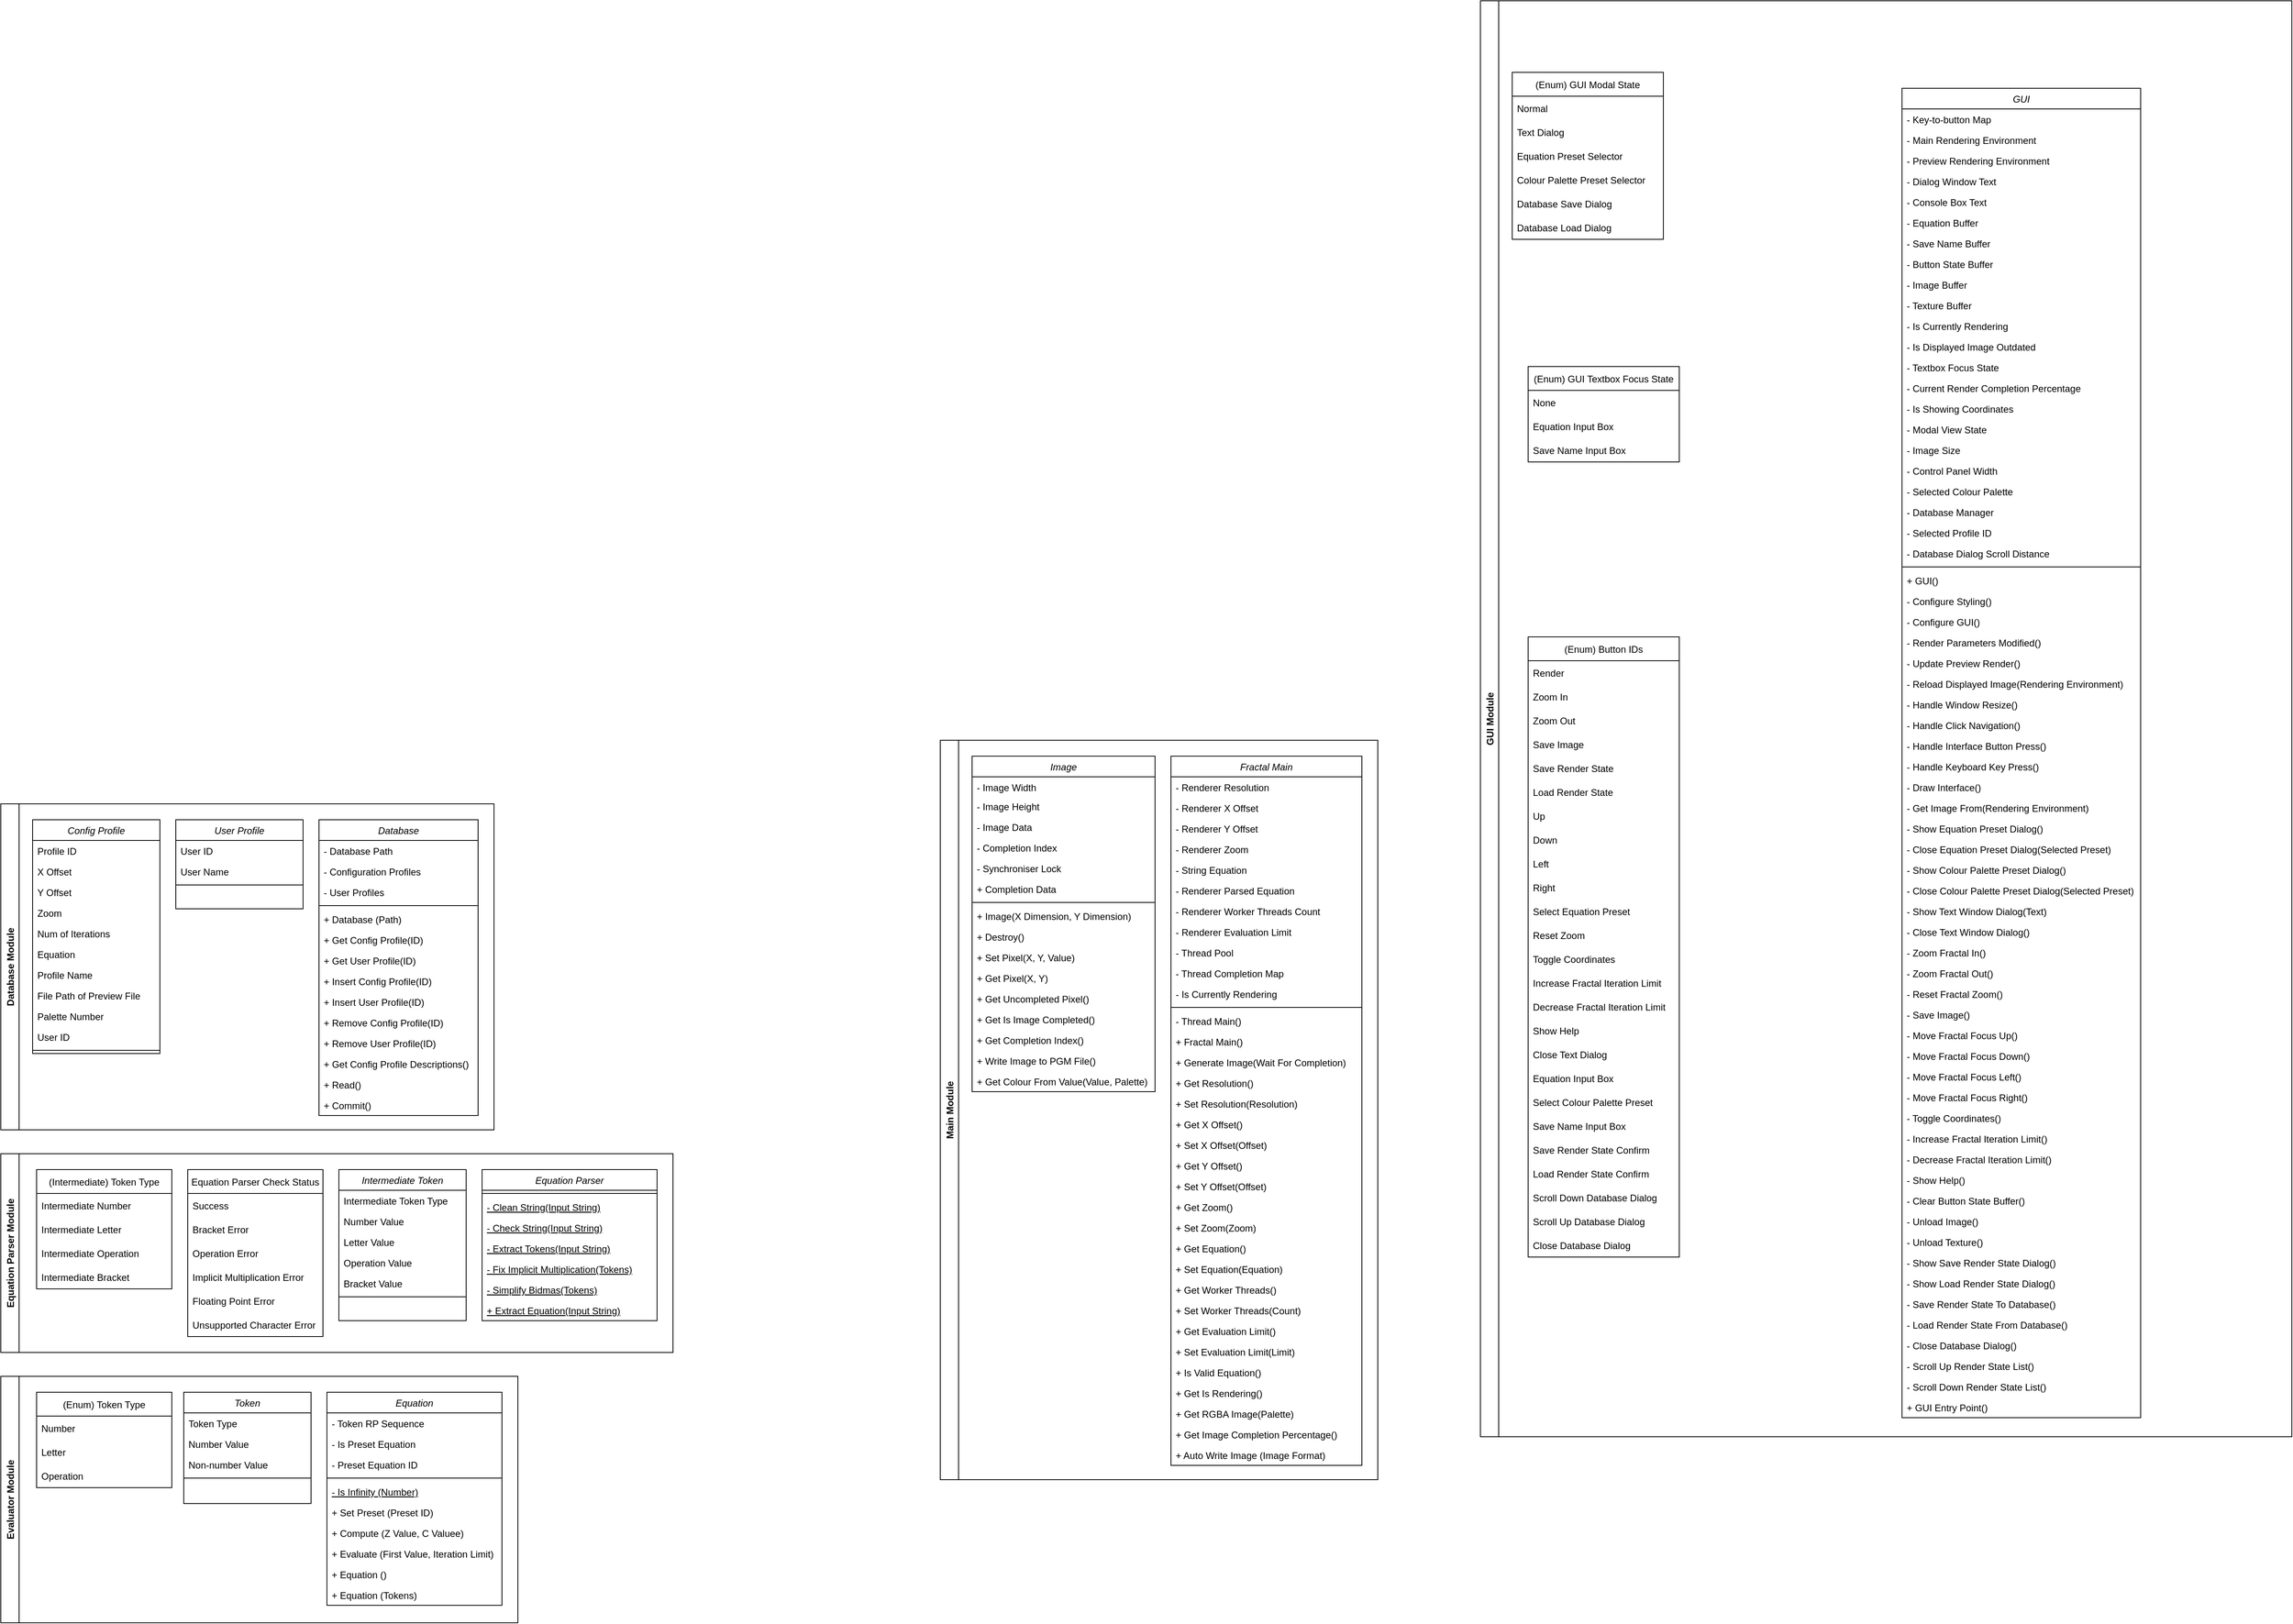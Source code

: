 <mxfile version="13.7.9" type="device"><diagram id="C5RBs43oDa-KdzZeNtuy" name="Page-1"><mxGraphModel dx="3153" dy="3156" grid="1" gridSize="10" guides="1" tooltips="1" connect="1" arrows="1" fold="1" page="1" pageScale="1" pageWidth="827" pageHeight="1169" math="0" shadow="0"><root><mxCell id="WIyWlLk6GJQsqaUBKTNV-0"/><mxCell id="WIyWlLk6GJQsqaUBKTNV-1" parent="WIyWlLk6GJQsqaUBKTNV-0"/><mxCell id="FXvKCk4nJ218UlBcuab3-96" value="Database Module" style="swimlane;horizontal=0;" parent="WIyWlLk6GJQsqaUBKTNV-1" vertex="1"><mxGeometry x="60" y="50" width="620" height="410" as="geometry"/></mxCell><mxCell id="zkfFHV4jXpPFQw0GAbJ--0" value="Config Profile" style="swimlane;fontStyle=2;align=center;verticalAlign=top;childLayout=stackLayout;horizontal=1;startSize=26;horizontalStack=0;resizeParent=1;resizeLast=0;collapsible=1;marginBottom=0;rounded=0;shadow=0;strokeWidth=1;" parent="FXvKCk4nJ218UlBcuab3-96" vertex="1"><mxGeometry x="40" y="20" width="160" height="294" as="geometry"><mxRectangle x="230" y="140" width="160" height="26" as="alternateBounds"/></mxGeometry></mxCell><mxCell id="zkfFHV4jXpPFQw0GAbJ--1" value="Profile ID" style="text;align=left;verticalAlign=top;spacingLeft=4;spacingRight=4;overflow=hidden;rotatable=0;points=[[0,0.5],[1,0.5]];portConstraint=eastwest;" parent="zkfFHV4jXpPFQw0GAbJ--0" vertex="1"><mxGeometry y="26" width="160" height="26" as="geometry"/></mxCell><mxCell id="zkfFHV4jXpPFQw0GAbJ--2" value="X Offset" style="text;align=left;verticalAlign=top;spacingLeft=4;spacingRight=4;overflow=hidden;rotatable=0;points=[[0,0.5],[1,0.5]];portConstraint=eastwest;rounded=0;shadow=0;html=0;" parent="zkfFHV4jXpPFQw0GAbJ--0" vertex="1"><mxGeometry y="52" width="160" height="26" as="geometry"/></mxCell><mxCell id="zkfFHV4jXpPFQw0GAbJ--3" value="Y Offset" style="text;align=left;verticalAlign=top;spacingLeft=4;spacingRight=4;overflow=hidden;rotatable=0;points=[[0,0.5],[1,0.5]];portConstraint=eastwest;rounded=0;shadow=0;html=0;" parent="zkfFHV4jXpPFQw0GAbJ--0" vertex="1"><mxGeometry y="78" width="160" height="26" as="geometry"/></mxCell><mxCell id="FXvKCk4nJ218UlBcuab3-0" value="Zoom" style="text;align=left;verticalAlign=top;spacingLeft=4;spacingRight=4;overflow=hidden;rotatable=0;points=[[0,0.5],[1,0.5]];portConstraint=eastwest;rounded=0;shadow=0;html=0;" parent="zkfFHV4jXpPFQw0GAbJ--0" vertex="1"><mxGeometry y="104" width="160" height="26" as="geometry"/></mxCell><mxCell id="FXvKCk4nJ218UlBcuab3-1" value="Num of Iterations" style="text;align=left;verticalAlign=top;spacingLeft=4;spacingRight=4;overflow=hidden;rotatable=0;points=[[0,0.5],[1,0.5]];portConstraint=eastwest;rounded=0;shadow=0;html=0;" parent="zkfFHV4jXpPFQw0GAbJ--0" vertex="1"><mxGeometry y="130" width="160" height="26" as="geometry"/></mxCell><mxCell id="FXvKCk4nJ218UlBcuab3-2" value="Equation" style="text;align=left;verticalAlign=top;spacingLeft=4;spacingRight=4;overflow=hidden;rotatable=0;points=[[0,0.5],[1,0.5]];portConstraint=eastwest;rounded=0;shadow=0;html=0;" parent="zkfFHV4jXpPFQw0GAbJ--0" vertex="1"><mxGeometry y="156" width="160" height="26" as="geometry"/></mxCell><mxCell id="FXvKCk4nJ218UlBcuab3-3" value="Profile Name" style="text;align=left;verticalAlign=top;spacingLeft=4;spacingRight=4;overflow=hidden;rotatable=0;points=[[0,0.5],[1,0.5]];portConstraint=eastwest;rounded=0;shadow=0;html=0;" parent="zkfFHV4jXpPFQw0GAbJ--0" vertex="1"><mxGeometry y="182" width="160" height="26" as="geometry"/></mxCell><mxCell id="FXvKCk4nJ218UlBcuab3-4" value="File Path of Preview File" style="text;align=left;verticalAlign=top;spacingLeft=4;spacingRight=4;overflow=hidden;rotatable=0;points=[[0,0.5],[1,0.5]];portConstraint=eastwest;rounded=0;shadow=0;html=0;" parent="zkfFHV4jXpPFQw0GAbJ--0" vertex="1"><mxGeometry y="208" width="160" height="26" as="geometry"/></mxCell><mxCell id="kBC6OhbuSlsEC83uHj3f-0" value="Palette Number" style="text;align=left;verticalAlign=top;spacingLeft=4;spacingRight=4;overflow=hidden;rotatable=0;points=[[0,0.5],[1,0.5]];portConstraint=eastwest;rounded=0;shadow=0;html=0;" parent="zkfFHV4jXpPFQw0GAbJ--0" vertex="1"><mxGeometry y="234" width="160" height="26" as="geometry"/></mxCell><mxCell id="FXvKCk4nJ218UlBcuab3-5" value="User ID" style="text;align=left;verticalAlign=top;spacingLeft=4;spacingRight=4;overflow=hidden;rotatable=0;points=[[0,0.5],[1,0.5]];portConstraint=eastwest;rounded=0;shadow=0;html=0;" parent="zkfFHV4jXpPFQw0GAbJ--0" vertex="1"><mxGeometry y="260" width="160" height="26" as="geometry"/></mxCell><mxCell id="zkfFHV4jXpPFQw0GAbJ--4" value="" style="line;html=1;strokeWidth=1;align=left;verticalAlign=middle;spacingTop=-1;spacingLeft=3;spacingRight=3;rotatable=0;labelPosition=right;points=[];portConstraint=eastwest;" parent="zkfFHV4jXpPFQw0GAbJ--0" vertex="1"><mxGeometry y="286" width="160" height="8" as="geometry"/></mxCell><mxCell id="FXvKCk4nJ218UlBcuab3-6" value="User Profile" style="swimlane;fontStyle=2;align=center;verticalAlign=top;childLayout=stackLayout;horizontal=1;startSize=26;horizontalStack=0;resizeParent=1;resizeLast=0;collapsible=1;marginBottom=0;rounded=0;shadow=0;strokeWidth=1;" parent="FXvKCk4nJ218UlBcuab3-96" vertex="1"><mxGeometry x="220" y="20" width="160" height="112" as="geometry"><mxRectangle x="230" y="140" width="160" height="26" as="alternateBounds"/></mxGeometry></mxCell><mxCell id="FXvKCk4nJ218UlBcuab3-7" value="User ID" style="text;align=left;verticalAlign=top;spacingLeft=4;spacingRight=4;overflow=hidden;rotatable=0;points=[[0,0.5],[1,0.5]];portConstraint=eastwest;" parent="FXvKCk4nJ218UlBcuab3-6" vertex="1"><mxGeometry y="26" width="160" height="26" as="geometry"/></mxCell><mxCell id="FXvKCk4nJ218UlBcuab3-8" value="User Name" style="text;align=left;verticalAlign=top;spacingLeft=4;spacingRight=4;overflow=hidden;rotatable=0;points=[[0,0.5],[1,0.5]];portConstraint=eastwest;rounded=0;shadow=0;html=0;" parent="FXvKCk4nJ218UlBcuab3-6" vertex="1"><mxGeometry y="52" width="160" height="26" as="geometry"/></mxCell><mxCell id="FXvKCk4nJ218UlBcuab3-16" value="" style="line;html=1;strokeWidth=1;align=left;verticalAlign=middle;spacingTop=-1;spacingLeft=3;spacingRight=3;rotatable=0;labelPosition=right;points=[];portConstraint=eastwest;" parent="FXvKCk4nJ218UlBcuab3-6" vertex="1"><mxGeometry y="78" width="160" height="8" as="geometry"/></mxCell><mxCell id="FXvKCk4nJ218UlBcuab3-18" value="Database" style="swimlane;fontStyle=2;align=center;verticalAlign=top;childLayout=stackLayout;horizontal=1;startSize=26;horizontalStack=0;resizeParent=1;resizeLast=0;collapsible=1;marginBottom=0;rounded=0;shadow=0;strokeWidth=1;" parent="FXvKCk4nJ218UlBcuab3-96" vertex="1"><mxGeometry x="400" y="20" width="200" height="372" as="geometry"><mxRectangle x="230" y="140" width="160" height="26" as="alternateBounds"/></mxGeometry></mxCell><mxCell id="FXvKCk4nJ218UlBcuab3-19" value="- Database Path" style="text;align=left;verticalAlign=top;spacingLeft=4;spacingRight=4;overflow=hidden;rotatable=0;points=[[0,0.5],[1,0.5]];portConstraint=eastwest;" parent="FXvKCk4nJ218UlBcuab3-18" vertex="1"><mxGeometry y="26" width="200" height="26" as="geometry"/></mxCell><mxCell id="FXvKCk4nJ218UlBcuab3-20" value="- Configuration Profiles" style="text;align=left;verticalAlign=top;spacingLeft=4;spacingRight=4;overflow=hidden;rotatable=0;points=[[0,0.5],[1,0.5]];portConstraint=eastwest;rounded=0;shadow=0;html=0;" parent="FXvKCk4nJ218UlBcuab3-18" vertex="1"><mxGeometry y="52" width="200" height="26" as="geometry"/></mxCell><mxCell id="FXvKCk4nJ218UlBcuab3-21" value="- User Profiles" style="text;align=left;verticalAlign=top;spacingLeft=4;spacingRight=4;overflow=hidden;rotatable=0;points=[[0,0.5],[1,0.5]];portConstraint=eastwest;rounded=0;shadow=0;html=0;" parent="FXvKCk4nJ218UlBcuab3-18" vertex="1"><mxGeometry y="78" width="200" height="26" as="geometry"/></mxCell><mxCell id="FXvKCk4nJ218UlBcuab3-28" value="" style="line;html=1;strokeWidth=1;align=left;verticalAlign=middle;spacingTop=-1;spacingLeft=3;spacingRight=3;rotatable=0;labelPosition=right;points=[];portConstraint=eastwest;" parent="FXvKCk4nJ218UlBcuab3-18" vertex="1"><mxGeometry y="104" width="200" height="8" as="geometry"/></mxCell><mxCell id="FXvKCk4nJ218UlBcuab3-27" value="+ Database (Path)" style="text;align=left;verticalAlign=top;spacingLeft=4;spacingRight=4;overflow=hidden;rotatable=0;points=[[0,0.5],[1,0.5]];portConstraint=eastwest;rounded=0;shadow=0;html=0;" parent="FXvKCk4nJ218UlBcuab3-18" vertex="1"><mxGeometry y="112" width="200" height="26" as="geometry"/></mxCell><mxCell id="FXvKCk4nJ218UlBcuab3-29" value="+ Get Config Profile(ID)" style="text;align=left;verticalAlign=top;spacingLeft=4;spacingRight=4;overflow=hidden;rotatable=0;points=[[0,0.5],[1,0.5]];portConstraint=eastwest;rounded=0;shadow=0;html=0;" parent="FXvKCk4nJ218UlBcuab3-18" vertex="1"><mxGeometry y="138" width="200" height="26" as="geometry"/></mxCell><mxCell id="FXvKCk4nJ218UlBcuab3-30" value="+ Get User Profile(ID)" style="text;align=left;verticalAlign=top;spacingLeft=4;spacingRight=4;overflow=hidden;rotatable=0;points=[[0,0.5],[1,0.5]];portConstraint=eastwest;rounded=0;shadow=0;html=0;" parent="FXvKCk4nJ218UlBcuab3-18" vertex="1"><mxGeometry y="164" width="200" height="26" as="geometry"/></mxCell><mxCell id="FXvKCk4nJ218UlBcuab3-31" value="+ Insert Config Profile(ID)" style="text;align=left;verticalAlign=top;spacingLeft=4;spacingRight=4;overflow=hidden;rotatable=0;points=[[0,0.5],[1,0.5]];portConstraint=eastwest;rounded=0;shadow=0;html=0;" parent="FXvKCk4nJ218UlBcuab3-18" vertex="1"><mxGeometry y="190" width="200" height="26" as="geometry"/></mxCell><mxCell id="FXvKCk4nJ218UlBcuab3-32" value="+ Insert User Profile(ID)" style="text;align=left;verticalAlign=top;spacingLeft=4;spacingRight=4;overflow=hidden;rotatable=0;points=[[0,0.5],[1,0.5]];portConstraint=eastwest;rounded=0;shadow=0;html=0;" parent="FXvKCk4nJ218UlBcuab3-18" vertex="1"><mxGeometry y="216" width="200" height="26" as="geometry"/></mxCell><mxCell id="FXvKCk4nJ218UlBcuab3-33" value="+ Remove Config Profile(ID)" style="text;align=left;verticalAlign=top;spacingLeft=4;spacingRight=4;overflow=hidden;rotatable=0;points=[[0,0.5],[1,0.5]];portConstraint=eastwest;rounded=0;shadow=0;html=0;" parent="FXvKCk4nJ218UlBcuab3-18" vertex="1"><mxGeometry y="242" width="200" height="26" as="geometry"/></mxCell><mxCell id="FXvKCk4nJ218UlBcuab3-34" value="+ Remove User Profile(ID)" style="text;align=left;verticalAlign=top;spacingLeft=4;spacingRight=4;overflow=hidden;rotatable=0;points=[[0,0.5],[1,0.5]];portConstraint=eastwest;rounded=0;shadow=0;html=0;" parent="FXvKCk4nJ218UlBcuab3-18" vertex="1"><mxGeometry y="268" width="200" height="26" as="geometry"/></mxCell><mxCell id="FXvKCk4nJ218UlBcuab3-37" value="+ Get Config Profile Descriptions()" style="text;align=left;verticalAlign=top;spacingLeft=4;spacingRight=4;overflow=hidden;rotatable=0;points=[[0,0.5],[1,0.5]];portConstraint=eastwest;rounded=0;shadow=0;html=0;" parent="FXvKCk4nJ218UlBcuab3-18" vertex="1"><mxGeometry y="294" width="200" height="26" as="geometry"/></mxCell><mxCell id="FXvKCk4nJ218UlBcuab3-35" value="+ Read()" style="text;align=left;verticalAlign=top;spacingLeft=4;spacingRight=4;overflow=hidden;rotatable=0;points=[[0,0.5],[1,0.5]];portConstraint=eastwest;rounded=0;shadow=0;html=0;" parent="FXvKCk4nJ218UlBcuab3-18" vertex="1"><mxGeometry y="320" width="200" height="26" as="geometry"/></mxCell><mxCell id="FXvKCk4nJ218UlBcuab3-36" value="+ Commit()" style="text;align=left;verticalAlign=top;spacingLeft=4;spacingRight=4;overflow=hidden;rotatable=0;points=[[0,0.5],[1,0.5]];portConstraint=eastwest;rounded=0;shadow=0;html=0;" parent="FXvKCk4nJ218UlBcuab3-18" vertex="1"><mxGeometry y="346" width="200" height="26" as="geometry"/></mxCell><mxCell id="FXvKCk4nJ218UlBcuab3-97" value="Equation Parser Module" style="swimlane;horizontal=0;" parent="WIyWlLk6GJQsqaUBKTNV-1" vertex="1"><mxGeometry x="60" y="490" width="845" height="250" as="geometry"/></mxCell><mxCell id="FXvKCk4nJ218UlBcuab3-53" value="(Intermediate) Token Type" style="swimlane;fontStyle=0;childLayout=stackLayout;horizontal=1;startSize=30;horizontalStack=0;resizeParent=1;resizeParentMax=0;resizeLast=0;collapsible=1;marginBottom=0;" parent="FXvKCk4nJ218UlBcuab3-97" vertex="1"><mxGeometry x="45" y="20" width="170" height="150" as="geometry"/></mxCell><mxCell id="FXvKCk4nJ218UlBcuab3-54" value="Intermediate Number" style="text;strokeColor=none;fillColor=none;align=left;verticalAlign=middle;spacingLeft=4;spacingRight=4;overflow=hidden;points=[[0,0.5],[1,0.5]];portConstraint=eastwest;rotatable=0;" parent="FXvKCk4nJ218UlBcuab3-53" vertex="1"><mxGeometry y="30" width="170" height="30" as="geometry"/></mxCell><mxCell id="FXvKCk4nJ218UlBcuab3-55" value="Intermediate Letter" style="text;strokeColor=none;fillColor=none;align=left;verticalAlign=middle;spacingLeft=4;spacingRight=4;overflow=hidden;points=[[0,0.5],[1,0.5]];portConstraint=eastwest;rotatable=0;" parent="FXvKCk4nJ218UlBcuab3-53" vertex="1"><mxGeometry y="60" width="170" height="30" as="geometry"/></mxCell><mxCell id="FXvKCk4nJ218UlBcuab3-56" value="Intermediate Operation" style="text;strokeColor=none;fillColor=none;align=left;verticalAlign=middle;spacingLeft=4;spacingRight=4;overflow=hidden;points=[[0,0.5],[1,0.5]];portConstraint=eastwest;rotatable=0;" parent="FXvKCk4nJ218UlBcuab3-53" vertex="1"><mxGeometry y="90" width="170" height="30" as="geometry"/></mxCell><mxCell id="FXvKCk4nJ218UlBcuab3-57" value="Intermediate Bracket" style="text;strokeColor=none;fillColor=none;align=left;verticalAlign=middle;spacingLeft=4;spacingRight=4;overflow=hidden;points=[[0,0.5],[1,0.5]];portConstraint=eastwest;rotatable=0;" parent="FXvKCk4nJ218UlBcuab3-53" vertex="1"><mxGeometry y="120" width="170" height="30" as="geometry"/></mxCell><mxCell id="FXvKCk4nJ218UlBcuab3-58" value="Equation Parser Check Status" style="swimlane;fontStyle=0;childLayout=stackLayout;horizontal=1;startSize=30;horizontalStack=0;resizeParent=1;resizeParentMax=0;resizeLast=0;collapsible=1;marginBottom=0;" parent="FXvKCk4nJ218UlBcuab3-97" vertex="1"><mxGeometry x="235" y="20" width="170" height="210" as="geometry"/></mxCell><mxCell id="FXvKCk4nJ218UlBcuab3-59" value="Success" style="text;strokeColor=none;fillColor=none;align=left;verticalAlign=middle;spacingLeft=4;spacingRight=4;overflow=hidden;points=[[0,0.5],[1,0.5]];portConstraint=eastwest;rotatable=0;" parent="FXvKCk4nJ218UlBcuab3-58" vertex="1"><mxGeometry y="30" width="170" height="30" as="geometry"/></mxCell><mxCell id="FXvKCk4nJ218UlBcuab3-60" value="Bracket Error" style="text;strokeColor=none;fillColor=none;align=left;verticalAlign=middle;spacingLeft=4;spacingRight=4;overflow=hidden;points=[[0,0.5],[1,0.5]];portConstraint=eastwest;rotatable=0;" parent="FXvKCk4nJ218UlBcuab3-58" vertex="1"><mxGeometry y="60" width="170" height="30" as="geometry"/></mxCell><mxCell id="FXvKCk4nJ218UlBcuab3-61" value="Operation Error" style="text;strokeColor=none;fillColor=none;align=left;verticalAlign=middle;spacingLeft=4;spacingRight=4;overflow=hidden;points=[[0,0.5],[1,0.5]];portConstraint=eastwest;rotatable=0;" parent="FXvKCk4nJ218UlBcuab3-58" vertex="1"><mxGeometry y="90" width="170" height="30" as="geometry"/></mxCell><mxCell id="FXvKCk4nJ218UlBcuab3-62" value="Implicit Multiplication Error" style="text;strokeColor=none;fillColor=none;align=left;verticalAlign=middle;spacingLeft=4;spacingRight=4;overflow=hidden;points=[[0,0.5],[1,0.5]];portConstraint=eastwest;rotatable=0;" parent="FXvKCk4nJ218UlBcuab3-58" vertex="1"><mxGeometry y="120" width="170" height="30" as="geometry"/></mxCell><mxCell id="FXvKCk4nJ218UlBcuab3-63" value="Floating Point Error" style="text;strokeColor=none;fillColor=none;align=left;verticalAlign=middle;spacingLeft=4;spacingRight=4;overflow=hidden;points=[[0,0.5],[1,0.5]];portConstraint=eastwest;rotatable=0;" parent="FXvKCk4nJ218UlBcuab3-58" vertex="1"><mxGeometry y="150" width="170" height="30" as="geometry"/></mxCell><mxCell id="FXvKCk4nJ218UlBcuab3-64" value="Unsupported Character Error" style="text;strokeColor=none;fillColor=none;align=left;verticalAlign=middle;spacingLeft=4;spacingRight=4;overflow=hidden;points=[[0,0.5],[1,0.5]];portConstraint=eastwest;rotatable=0;" parent="FXvKCk4nJ218UlBcuab3-58" vertex="1"><mxGeometry y="180" width="170" height="30" as="geometry"/></mxCell><mxCell id="FXvKCk4nJ218UlBcuab3-65" value="Intermediate Token" style="swimlane;fontStyle=2;align=center;verticalAlign=top;childLayout=stackLayout;horizontal=1;startSize=26;horizontalStack=0;resizeParent=1;resizeLast=0;collapsible=1;marginBottom=0;rounded=0;shadow=0;strokeWidth=1;" parent="FXvKCk4nJ218UlBcuab3-97" vertex="1"><mxGeometry x="425" y="20" width="160" height="190" as="geometry"><mxRectangle x="230" y="140" width="160" height="26" as="alternateBounds"/></mxGeometry></mxCell><mxCell id="FXvKCk4nJ218UlBcuab3-66" value="Intermediate Token Type" style="text;align=left;verticalAlign=top;spacingLeft=4;spacingRight=4;overflow=hidden;rotatable=0;points=[[0,0.5],[1,0.5]];portConstraint=eastwest;" parent="FXvKCk4nJ218UlBcuab3-65" vertex="1"><mxGeometry y="26" width="160" height="26" as="geometry"/></mxCell><mxCell id="FXvKCk4nJ218UlBcuab3-67" value="Number Value" style="text;align=left;verticalAlign=top;spacingLeft=4;spacingRight=4;overflow=hidden;rotatable=0;points=[[0,0.5],[1,0.5]];portConstraint=eastwest;rounded=0;shadow=0;html=0;" parent="FXvKCk4nJ218UlBcuab3-65" vertex="1"><mxGeometry y="52" width="160" height="26" as="geometry"/></mxCell><mxCell id="FXvKCk4nJ218UlBcuab3-68" value="Letter Value" style="text;align=left;verticalAlign=top;spacingLeft=4;spacingRight=4;overflow=hidden;rotatable=0;points=[[0,0.5],[1,0.5]];portConstraint=eastwest;rounded=0;shadow=0;html=0;" parent="FXvKCk4nJ218UlBcuab3-65" vertex="1"><mxGeometry y="78" width="160" height="26" as="geometry"/></mxCell><mxCell id="FXvKCk4nJ218UlBcuab3-69" value="Operation Value" style="text;align=left;verticalAlign=top;spacingLeft=4;spacingRight=4;overflow=hidden;rotatable=0;points=[[0,0.5],[1,0.5]];portConstraint=eastwest;rounded=0;shadow=0;html=0;" parent="FXvKCk4nJ218UlBcuab3-65" vertex="1"><mxGeometry y="104" width="160" height="26" as="geometry"/></mxCell><mxCell id="FXvKCk4nJ218UlBcuab3-70" value="Bracket Value" style="text;align=left;verticalAlign=top;spacingLeft=4;spacingRight=4;overflow=hidden;rotatable=0;points=[[0,0.5],[1,0.5]];portConstraint=eastwest;rounded=0;shadow=0;html=0;" parent="FXvKCk4nJ218UlBcuab3-65" vertex="1"><mxGeometry y="130" width="160" height="26" as="geometry"/></mxCell><mxCell id="FXvKCk4nJ218UlBcuab3-75" value="" style="line;html=1;strokeWidth=1;align=left;verticalAlign=middle;spacingTop=-1;spacingLeft=3;spacingRight=3;rotatable=0;labelPosition=right;points=[];portConstraint=eastwest;" parent="FXvKCk4nJ218UlBcuab3-65" vertex="1"><mxGeometry y="156" width="160" height="8" as="geometry"/></mxCell><mxCell id="FXvKCk4nJ218UlBcuab3-77" value="Equation Parser" style="swimlane;fontStyle=2;align=center;verticalAlign=top;childLayout=stackLayout;horizontal=1;startSize=26;horizontalStack=0;resizeParent=1;resizeLast=0;collapsible=1;marginBottom=0;rounded=0;shadow=0;strokeWidth=1;" parent="FXvKCk4nJ218UlBcuab3-97" vertex="1"><mxGeometry x="605" y="20" width="220" height="190" as="geometry"><mxRectangle x="230" y="140" width="160" height="26" as="alternateBounds"/></mxGeometry></mxCell><mxCell id="FXvKCk4nJ218UlBcuab3-83" value="" style="line;html=1;strokeWidth=1;align=left;verticalAlign=middle;spacingTop=-1;spacingLeft=3;spacingRight=3;rotatable=0;labelPosition=right;points=[];portConstraint=eastwest;" parent="FXvKCk4nJ218UlBcuab3-77" vertex="1"><mxGeometry y="26" width="220" height="8" as="geometry"/></mxCell><mxCell id="FXvKCk4nJ218UlBcuab3-82" value="- Clean String(Input String)" style="text;align=left;verticalAlign=top;spacingLeft=4;spacingRight=4;overflow=hidden;rotatable=0;points=[[0,0.5],[1,0.5]];portConstraint=eastwest;rounded=0;shadow=0;html=0;fontStyle=4" parent="FXvKCk4nJ218UlBcuab3-77" vertex="1"><mxGeometry y="34" width="220" height="26" as="geometry"/></mxCell><mxCell id="FXvKCk4nJ218UlBcuab3-84" value="- Check String(Input String)" style="text;align=left;verticalAlign=top;spacingLeft=4;spacingRight=4;overflow=hidden;rotatable=0;points=[[0,0.5],[1,0.5]];portConstraint=eastwest;rounded=0;shadow=0;html=0;fontStyle=4" parent="FXvKCk4nJ218UlBcuab3-77" vertex="1"><mxGeometry y="60" width="220" height="26" as="geometry"/></mxCell><mxCell id="FXvKCk4nJ218UlBcuab3-85" value="- Extract Tokens(Input String)" style="text;align=left;verticalAlign=top;spacingLeft=4;spacingRight=4;overflow=hidden;rotatable=0;points=[[0,0.5],[1,0.5]];portConstraint=eastwest;rounded=0;shadow=0;html=0;fontStyle=4" parent="FXvKCk4nJ218UlBcuab3-77" vertex="1"><mxGeometry y="86" width="220" height="26" as="geometry"/></mxCell><mxCell id="FXvKCk4nJ218UlBcuab3-86" value="- Fix Implicit Multiplication(Tokens)" style="text;align=left;verticalAlign=top;spacingLeft=4;spacingRight=4;overflow=hidden;rotatable=0;points=[[0,0.5],[1,0.5]];portConstraint=eastwest;rounded=0;shadow=0;html=0;fontStyle=4" parent="FXvKCk4nJ218UlBcuab3-77" vertex="1"><mxGeometry y="112" width="220" height="26" as="geometry"/></mxCell><mxCell id="FXvKCk4nJ218UlBcuab3-87" value="- Simplify Bidmas(Tokens)" style="text;align=left;verticalAlign=top;spacingLeft=4;spacingRight=4;overflow=hidden;rotatable=0;points=[[0,0.5],[1,0.5]];portConstraint=eastwest;rounded=0;shadow=0;html=0;fontStyle=4" parent="FXvKCk4nJ218UlBcuab3-77" vertex="1"><mxGeometry y="138" width="220" height="26" as="geometry"/></mxCell><mxCell id="FXvKCk4nJ218UlBcuab3-88" value="+ Extract Equation(Input String)" style="text;align=left;verticalAlign=top;spacingLeft=4;spacingRight=4;overflow=hidden;rotatable=0;points=[[0,0.5],[1,0.5]];portConstraint=eastwest;rounded=0;shadow=0;html=0;fontStyle=4" parent="FXvKCk4nJ218UlBcuab3-77" vertex="1"><mxGeometry y="164" width="220" height="26" as="geometry"/></mxCell><mxCell id="ZfE3s2e-0vQXbP0ouvGg-0" value="Evaluator Module" style="swimlane;horizontal=0;" parent="WIyWlLk6GJQsqaUBKTNV-1" vertex="1"><mxGeometry x="60" y="770" width="650" height="310" as="geometry"/></mxCell><mxCell id="ZfE3s2e-0vQXbP0ouvGg-20" value="Equation" style="swimlane;fontStyle=2;align=center;verticalAlign=top;childLayout=stackLayout;horizontal=1;startSize=26;horizontalStack=0;resizeParent=1;resizeLast=0;collapsible=1;marginBottom=0;rounded=0;shadow=0;strokeWidth=1;" parent="ZfE3s2e-0vQXbP0ouvGg-0" vertex="1"><mxGeometry x="410" y="20" width="220" height="268" as="geometry"><mxRectangle x="230" y="140" width="160" height="26" as="alternateBounds"/></mxGeometry></mxCell><mxCell id="ZfE3s2e-0vQXbP0ouvGg-28" value="- Token RP Sequence" style="text;align=left;verticalAlign=top;spacingLeft=4;spacingRight=4;overflow=hidden;rotatable=0;points=[[0,0.5],[1,0.5]];portConstraint=eastwest;rounded=0;shadow=0;html=0;" parent="ZfE3s2e-0vQXbP0ouvGg-20" vertex="1"><mxGeometry y="26" width="220" height="26" as="geometry"/></mxCell><mxCell id="ZfE3s2e-0vQXbP0ouvGg-29" value="- Is Preset Equation" style="text;align=left;verticalAlign=top;spacingLeft=4;spacingRight=4;overflow=hidden;rotatable=0;points=[[0,0.5],[1,0.5]];portConstraint=eastwest;rounded=0;shadow=0;html=0;" parent="ZfE3s2e-0vQXbP0ouvGg-20" vertex="1"><mxGeometry y="52" width="220" height="26" as="geometry"/></mxCell><mxCell id="ZfE3s2e-0vQXbP0ouvGg-30" value="- Preset Equation ID" style="text;align=left;verticalAlign=top;spacingLeft=4;spacingRight=4;overflow=hidden;rotatable=0;points=[[0,0.5],[1,0.5]];portConstraint=eastwest;rounded=0;shadow=0;html=0;" parent="ZfE3s2e-0vQXbP0ouvGg-20" vertex="1"><mxGeometry y="78" width="220" height="26" as="geometry"/></mxCell><mxCell id="ZfE3s2e-0vQXbP0ouvGg-21" value="" style="line;html=1;strokeWidth=1;align=left;verticalAlign=middle;spacingTop=-1;spacingLeft=3;spacingRight=3;rotatable=0;labelPosition=right;points=[];portConstraint=eastwest;" parent="ZfE3s2e-0vQXbP0ouvGg-20" vertex="1"><mxGeometry y="104" width="220" height="8" as="geometry"/></mxCell><mxCell id="ZfE3s2e-0vQXbP0ouvGg-22" value="- Is Infinity (Number)" style="text;align=left;verticalAlign=top;spacingLeft=4;spacingRight=4;overflow=hidden;rotatable=0;points=[[0,0.5],[1,0.5]];portConstraint=eastwest;rounded=0;shadow=0;html=0;fontStyle=4" parent="ZfE3s2e-0vQXbP0ouvGg-20" vertex="1"><mxGeometry y="112" width="220" height="26" as="geometry"/></mxCell><mxCell id="ZfE3s2e-0vQXbP0ouvGg-23" value="+ Set Preset (Preset ID)" style="text;align=left;verticalAlign=top;spacingLeft=4;spacingRight=4;overflow=hidden;rotatable=0;points=[[0,0.5],[1,0.5]];portConstraint=eastwest;rounded=0;shadow=0;html=0;fontStyle=0" parent="ZfE3s2e-0vQXbP0ouvGg-20" vertex="1"><mxGeometry y="138" width="220" height="26" as="geometry"/></mxCell><mxCell id="ZfE3s2e-0vQXbP0ouvGg-31" value="+ Compute (Z Value, C Valuee)" style="text;align=left;verticalAlign=top;spacingLeft=4;spacingRight=4;overflow=hidden;rotatable=0;points=[[0,0.5],[1,0.5]];portConstraint=eastwest;rounded=0;shadow=0;html=0;fontStyle=0" parent="ZfE3s2e-0vQXbP0ouvGg-20" vertex="1"><mxGeometry y="164" width="220" height="26" as="geometry"/></mxCell><mxCell id="ZfE3s2e-0vQXbP0ouvGg-32" value="+ Evaluate (First Value, Iteration Limit)" style="text;align=left;verticalAlign=top;spacingLeft=4;spacingRight=4;overflow=hidden;rotatable=0;points=[[0,0.5],[1,0.5]];portConstraint=eastwest;rounded=0;shadow=0;html=0;fontStyle=0" parent="ZfE3s2e-0vQXbP0ouvGg-20" vertex="1"><mxGeometry y="190" width="220" height="26" as="geometry"/></mxCell><mxCell id="ZfE3s2e-0vQXbP0ouvGg-33" value="+ Equation ()" style="text;align=left;verticalAlign=top;spacingLeft=4;spacingRight=4;overflow=hidden;rotatable=0;points=[[0,0.5],[1,0.5]];portConstraint=eastwest;rounded=0;shadow=0;html=0;fontStyle=0" parent="ZfE3s2e-0vQXbP0ouvGg-20" vertex="1"><mxGeometry y="216" width="220" height="26" as="geometry"/></mxCell><mxCell id="ZfE3s2e-0vQXbP0ouvGg-34" value="+ Equation (Tokens)" style="text;align=left;verticalAlign=top;spacingLeft=4;spacingRight=4;overflow=hidden;rotatable=0;points=[[0,0.5],[1,0.5]];portConstraint=eastwest;rounded=0;shadow=0;html=0;fontStyle=0" parent="ZfE3s2e-0vQXbP0ouvGg-20" vertex="1"><mxGeometry y="242" width="220" height="26" as="geometry"/></mxCell><mxCell id="ZfE3s2e-0vQXbP0ouvGg-13" value="Token" style="swimlane;fontStyle=2;align=center;verticalAlign=top;childLayout=stackLayout;horizontal=1;startSize=26;horizontalStack=0;resizeParent=1;resizeLast=0;collapsible=1;marginBottom=0;rounded=0;shadow=0;strokeWidth=1;" parent="ZfE3s2e-0vQXbP0ouvGg-0" vertex="1"><mxGeometry x="230" y="20" width="160" height="140" as="geometry"><mxRectangle x="230" y="140" width="160" height="26" as="alternateBounds"/></mxGeometry></mxCell><mxCell id="ZfE3s2e-0vQXbP0ouvGg-14" value="Token Type" style="text;align=left;verticalAlign=top;spacingLeft=4;spacingRight=4;overflow=hidden;rotatable=0;points=[[0,0.5],[1,0.5]];portConstraint=eastwest;" parent="ZfE3s2e-0vQXbP0ouvGg-13" vertex="1"><mxGeometry y="26" width="160" height="26" as="geometry"/></mxCell><mxCell id="ZfE3s2e-0vQXbP0ouvGg-15" value="Number Value" style="text;align=left;verticalAlign=top;spacingLeft=4;spacingRight=4;overflow=hidden;rotatable=0;points=[[0,0.5],[1,0.5]];portConstraint=eastwest;rounded=0;shadow=0;html=0;" parent="ZfE3s2e-0vQXbP0ouvGg-13" vertex="1"><mxGeometry y="52" width="160" height="26" as="geometry"/></mxCell><mxCell id="ZfE3s2e-0vQXbP0ouvGg-16" value="Non-number Value" style="text;align=left;verticalAlign=top;spacingLeft=4;spacingRight=4;overflow=hidden;rotatable=0;points=[[0,0.5],[1,0.5]];portConstraint=eastwest;rounded=0;shadow=0;html=0;" parent="ZfE3s2e-0vQXbP0ouvGg-13" vertex="1"><mxGeometry y="78" width="160" height="26" as="geometry"/></mxCell><mxCell id="ZfE3s2e-0vQXbP0ouvGg-19" value="" style="line;html=1;strokeWidth=1;align=left;verticalAlign=middle;spacingTop=-1;spacingLeft=3;spacingRight=3;rotatable=0;labelPosition=right;points=[];portConstraint=eastwest;" parent="ZfE3s2e-0vQXbP0ouvGg-13" vertex="1"><mxGeometry y="104" width="160" height="8" as="geometry"/></mxCell><mxCell id="ZfE3s2e-0vQXbP0ouvGg-1" value="(Enum) Token Type" style="swimlane;fontStyle=0;childLayout=stackLayout;horizontal=1;startSize=30;horizontalStack=0;resizeParent=1;resizeParentMax=0;resizeLast=0;collapsible=1;marginBottom=0;" parent="ZfE3s2e-0vQXbP0ouvGg-0" vertex="1"><mxGeometry x="45" y="20" width="170" height="120" as="geometry"/></mxCell><mxCell id="ZfE3s2e-0vQXbP0ouvGg-2" value="Number" style="text;strokeColor=none;fillColor=none;align=left;verticalAlign=middle;spacingLeft=4;spacingRight=4;overflow=hidden;points=[[0,0.5],[1,0.5]];portConstraint=eastwest;rotatable=0;" parent="ZfE3s2e-0vQXbP0ouvGg-1" vertex="1"><mxGeometry y="30" width="170" height="30" as="geometry"/></mxCell><mxCell id="ZfE3s2e-0vQXbP0ouvGg-3" value="Letter" style="text;strokeColor=none;fillColor=none;align=left;verticalAlign=middle;spacingLeft=4;spacingRight=4;overflow=hidden;points=[[0,0.5],[1,0.5]];portConstraint=eastwest;rotatable=0;" parent="ZfE3s2e-0vQXbP0ouvGg-1" vertex="1"><mxGeometry y="60" width="170" height="30" as="geometry"/></mxCell><mxCell id="ZfE3s2e-0vQXbP0ouvGg-4" value="Operation" style="text;strokeColor=none;fillColor=none;align=left;verticalAlign=middle;spacingLeft=4;spacingRight=4;overflow=hidden;points=[[0,0.5],[1,0.5]];portConstraint=eastwest;rotatable=0;" parent="ZfE3s2e-0vQXbP0ouvGg-1" vertex="1"><mxGeometry y="90" width="170" height="30" as="geometry"/></mxCell><mxCell id="ZfE3s2e-0vQXbP0ouvGg-35" value="Main Module" style="swimlane;horizontal=0;" parent="WIyWlLk6GJQsqaUBKTNV-1" vertex="1"><mxGeometry x="1241" y="-30" width="550" height="930" as="geometry"/></mxCell><mxCell id="ZfE3s2e-0vQXbP0ouvGg-51" value="Fractal Main" style="swimlane;fontStyle=2;align=center;verticalAlign=top;childLayout=stackLayout;horizontal=1;startSize=26;horizontalStack=0;resizeParent=1;resizeLast=0;collapsible=1;marginBottom=0;rounded=0;shadow=0;strokeWidth=1;" parent="ZfE3s2e-0vQXbP0ouvGg-35" vertex="1"><mxGeometry x="290" y="20" width="240" height="892" as="geometry"><mxRectangle x="230" y="140" width="160" height="26" as="alternateBounds"/></mxGeometry></mxCell><mxCell id="ZfE3s2e-0vQXbP0ouvGg-52" value="- Renderer Resolution" style="text;align=left;verticalAlign=top;spacingLeft=4;spacingRight=4;overflow=hidden;rotatable=0;points=[[0,0.5],[1,0.5]];portConstraint=eastwest;" parent="ZfE3s2e-0vQXbP0ouvGg-51" vertex="1"><mxGeometry y="26" width="240" height="26" as="geometry"/></mxCell><mxCell id="ZfE3s2e-0vQXbP0ouvGg-53" value="- Renderer X Offset" style="text;align=left;verticalAlign=top;spacingLeft=4;spacingRight=4;overflow=hidden;rotatable=0;points=[[0,0.5],[1,0.5]];portConstraint=eastwest;rounded=0;shadow=0;html=0;" parent="ZfE3s2e-0vQXbP0ouvGg-51" vertex="1"><mxGeometry y="52" width="240" height="26" as="geometry"/></mxCell><mxCell id="ZfE3s2e-0vQXbP0ouvGg-54" value="- Renderer Y Offset" style="text;align=left;verticalAlign=top;spacingLeft=4;spacingRight=4;overflow=hidden;rotatable=0;points=[[0,0.5],[1,0.5]];portConstraint=eastwest;rounded=0;shadow=0;html=0;" parent="ZfE3s2e-0vQXbP0ouvGg-51" vertex="1"><mxGeometry y="78" width="240" height="26" as="geometry"/></mxCell><mxCell id="S_xi6XDtGxitGNT_aLJF-0" value="- Renderer Zoom" style="text;align=left;verticalAlign=top;spacingLeft=4;spacingRight=4;overflow=hidden;rotatable=0;points=[[0,0.5],[1,0.5]];portConstraint=eastwest;rounded=0;shadow=0;html=0;" parent="ZfE3s2e-0vQXbP0ouvGg-51" vertex="1"><mxGeometry y="104" width="240" height="26" as="geometry"/></mxCell><mxCell id="S_xi6XDtGxitGNT_aLJF-1" value="- String Equation" style="text;align=left;verticalAlign=top;spacingLeft=4;spacingRight=4;overflow=hidden;rotatable=0;points=[[0,0.5],[1,0.5]];portConstraint=eastwest;rounded=0;shadow=0;html=0;" parent="ZfE3s2e-0vQXbP0ouvGg-51" vertex="1"><mxGeometry y="130" width="240" height="26" as="geometry"/></mxCell><mxCell id="S_xi6XDtGxitGNT_aLJF-2" value="- Renderer Parsed Equation" style="text;align=left;verticalAlign=top;spacingLeft=4;spacingRight=4;overflow=hidden;rotatable=0;points=[[0,0.5],[1,0.5]];portConstraint=eastwest;rounded=0;shadow=0;html=0;" parent="ZfE3s2e-0vQXbP0ouvGg-51" vertex="1"><mxGeometry y="156" width="240" height="26" as="geometry"/></mxCell><mxCell id="S_xi6XDtGxitGNT_aLJF-3" value="- Renderer Worker Threads Count" style="text;align=left;verticalAlign=top;spacingLeft=4;spacingRight=4;overflow=hidden;rotatable=0;points=[[0,0.5],[1,0.5]];portConstraint=eastwest;rounded=0;shadow=0;html=0;" parent="ZfE3s2e-0vQXbP0ouvGg-51" vertex="1"><mxGeometry y="182" width="240" height="26" as="geometry"/></mxCell><mxCell id="S_xi6XDtGxitGNT_aLJF-4" value="- Renderer Evaluation Limit" style="text;align=left;verticalAlign=top;spacingLeft=4;spacingRight=4;overflow=hidden;rotatable=0;points=[[0,0.5],[1,0.5]];portConstraint=eastwest;rounded=0;shadow=0;html=0;" parent="ZfE3s2e-0vQXbP0ouvGg-51" vertex="1"><mxGeometry y="208" width="240" height="26" as="geometry"/></mxCell><mxCell id="S_xi6XDtGxitGNT_aLJF-5" value="- Thread Pool" style="text;align=left;verticalAlign=top;spacingLeft=4;spacingRight=4;overflow=hidden;rotatable=0;points=[[0,0.5],[1,0.5]];portConstraint=eastwest;rounded=0;shadow=0;html=0;" parent="ZfE3s2e-0vQXbP0ouvGg-51" vertex="1"><mxGeometry y="234" width="240" height="26" as="geometry"/></mxCell><mxCell id="S_xi6XDtGxitGNT_aLJF-6" value="- Thread Completion Map" style="text;align=left;verticalAlign=top;spacingLeft=4;spacingRight=4;overflow=hidden;rotatable=0;points=[[0,0.5],[1,0.5]];portConstraint=eastwest;rounded=0;shadow=0;html=0;" parent="ZfE3s2e-0vQXbP0ouvGg-51" vertex="1"><mxGeometry y="260" width="240" height="26" as="geometry"/></mxCell><mxCell id="S_xi6XDtGxitGNT_aLJF-7" value="- Is Currently Rendering" style="text;align=left;verticalAlign=top;spacingLeft=4;spacingRight=4;overflow=hidden;rotatable=0;points=[[0,0.5],[1,0.5]];portConstraint=eastwest;rounded=0;shadow=0;html=0;" parent="ZfE3s2e-0vQXbP0ouvGg-51" vertex="1"><mxGeometry y="286" width="240" height="26" as="geometry"/></mxCell><mxCell id="ZfE3s2e-0vQXbP0ouvGg-55" value="" style="line;html=1;strokeWidth=1;align=left;verticalAlign=middle;spacingTop=-1;spacingLeft=3;spacingRight=3;rotatable=0;labelPosition=right;points=[];portConstraint=eastwest;" parent="ZfE3s2e-0vQXbP0ouvGg-51" vertex="1"><mxGeometry y="312" width="240" height="8" as="geometry"/></mxCell><mxCell id="ZfE3s2e-0vQXbP0ouvGg-56" value="- Thread Main()" style="text;align=left;verticalAlign=top;spacingLeft=4;spacingRight=4;overflow=hidden;rotatable=0;points=[[0,0.5],[1,0.5]];portConstraint=eastwest;rounded=0;shadow=0;html=0;" parent="ZfE3s2e-0vQXbP0ouvGg-51" vertex="1"><mxGeometry y="320" width="240" height="26" as="geometry"/></mxCell><mxCell id="ZfE3s2e-0vQXbP0ouvGg-57" value="+ Fractal Main()" style="text;align=left;verticalAlign=top;spacingLeft=4;spacingRight=4;overflow=hidden;rotatable=0;points=[[0,0.5],[1,0.5]];portConstraint=eastwest;rounded=0;shadow=0;html=0;" parent="ZfE3s2e-0vQXbP0ouvGg-51" vertex="1"><mxGeometry y="346" width="240" height="26" as="geometry"/></mxCell><mxCell id="ZfE3s2e-0vQXbP0ouvGg-58" value="+ Generate Image(Wait For Completion)" style="text;align=left;verticalAlign=top;spacingLeft=4;spacingRight=4;overflow=hidden;rotatable=0;points=[[0,0.5],[1,0.5]];portConstraint=eastwest;rounded=0;shadow=0;html=0;" parent="ZfE3s2e-0vQXbP0ouvGg-51" vertex="1"><mxGeometry y="372" width="240" height="26" as="geometry"/></mxCell><mxCell id="ZfE3s2e-0vQXbP0ouvGg-59" value="+ Get Resolution()" style="text;align=left;verticalAlign=top;spacingLeft=4;spacingRight=4;overflow=hidden;rotatable=0;points=[[0,0.5],[1,0.5]];portConstraint=eastwest;rounded=0;shadow=0;html=0;" parent="ZfE3s2e-0vQXbP0ouvGg-51" vertex="1"><mxGeometry y="398" width="240" height="26" as="geometry"/></mxCell><mxCell id="ZfE3s2e-0vQXbP0ouvGg-60" value="+ Set Resolution(Resolution)" style="text;align=left;verticalAlign=top;spacingLeft=4;spacingRight=4;overflow=hidden;rotatable=0;points=[[0,0.5],[1,0.5]];portConstraint=eastwest;rounded=0;shadow=0;html=0;" parent="ZfE3s2e-0vQXbP0ouvGg-51" vertex="1"><mxGeometry y="424" width="240" height="26" as="geometry"/></mxCell><mxCell id="S_xi6XDtGxitGNT_aLJF-8" value="+ Get X Offset()" style="text;align=left;verticalAlign=top;spacingLeft=4;spacingRight=4;overflow=hidden;rotatable=0;points=[[0,0.5],[1,0.5]];portConstraint=eastwest;rounded=0;shadow=0;html=0;" parent="ZfE3s2e-0vQXbP0ouvGg-51" vertex="1"><mxGeometry y="450" width="240" height="26" as="geometry"/></mxCell><mxCell id="S_xi6XDtGxitGNT_aLJF-9" value="+ Set X Offset(Offset)" style="text;align=left;verticalAlign=top;spacingLeft=4;spacingRight=4;overflow=hidden;rotatable=0;points=[[0,0.5],[1,0.5]];portConstraint=eastwest;rounded=0;shadow=0;html=0;" parent="ZfE3s2e-0vQXbP0ouvGg-51" vertex="1"><mxGeometry y="476" width="240" height="26" as="geometry"/></mxCell><mxCell id="S_xi6XDtGxitGNT_aLJF-10" value="+ Get Y Offset()" style="text;align=left;verticalAlign=top;spacingLeft=4;spacingRight=4;overflow=hidden;rotatable=0;points=[[0,0.5],[1,0.5]];portConstraint=eastwest;rounded=0;shadow=0;html=0;" parent="ZfE3s2e-0vQXbP0ouvGg-51" vertex="1"><mxGeometry y="502" width="240" height="26" as="geometry"/></mxCell><mxCell id="S_xi6XDtGxitGNT_aLJF-12" value="+ Set Y Offset(Offset)" style="text;align=left;verticalAlign=top;spacingLeft=4;spacingRight=4;overflow=hidden;rotatable=0;points=[[0,0.5],[1,0.5]];portConstraint=eastwest;rounded=0;shadow=0;html=0;" parent="ZfE3s2e-0vQXbP0ouvGg-51" vertex="1"><mxGeometry y="528" width="240" height="26" as="geometry"/></mxCell><mxCell id="S_xi6XDtGxitGNT_aLJF-13" value="+ Get Zoom()" style="text;align=left;verticalAlign=top;spacingLeft=4;spacingRight=4;overflow=hidden;rotatable=0;points=[[0,0.5],[1,0.5]];portConstraint=eastwest;rounded=0;shadow=0;html=0;" parent="ZfE3s2e-0vQXbP0ouvGg-51" vertex="1"><mxGeometry y="554" width="240" height="26" as="geometry"/></mxCell><mxCell id="S_xi6XDtGxitGNT_aLJF-14" value="+ Set Zoom(Zoom)" style="text;align=left;verticalAlign=top;spacingLeft=4;spacingRight=4;overflow=hidden;rotatable=0;points=[[0,0.5],[1,0.5]];portConstraint=eastwest;rounded=0;shadow=0;html=0;" parent="ZfE3s2e-0vQXbP0ouvGg-51" vertex="1"><mxGeometry y="580" width="240" height="26" as="geometry"/></mxCell><mxCell id="S_xi6XDtGxitGNT_aLJF-15" value="+ Get Equation()" style="text;align=left;verticalAlign=top;spacingLeft=4;spacingRight=4;overflow=hidden;rotatable=0;points=[[0,0.5],[1,0.5]];portConstraint=eastwest;rounded=0;shadow=0;html=0;" parent="ZfE3s2e-0vQXbP0ouvGg-51" vertex="1"><mxGeometry y="606" width="240" height="26" as="geometry"/></mxCell><mxCell id="S_xi6XDtGxitGNT_aLJF-16" value="+ Set Equation(Equation)" style="text;align=left;verticalAlign=top;spacingLeft=4;spacingRight=4;overflow=hidden;rotatable=0;points=[[0,0.5],[1,0.5]];portConstraint=eastwest;rounded=0;shadow=0;html=0;" parent="ZfE3s2e-0vQXbP0ouvGg-51" vertex="1"><mxGeometry y="632" width="240" height="26" as="geometry"/></mxCell><mxCell id="S_xi6XDtGxitGNT_aLJF-17" value="+ Get Worker Threads()" style="text;align=left;verticalAlign=top;spacingLeft=4;spacingRight=4;overflow=hidden;rotatable=0;points=[[0,0.5],[1,0.5]];portConstraint=eastwest;rounded=0;shadow=0;html=0;" parent="ZfE3s2e-0vQXbP0ouvGg-51" vertex="1"><mxGeometry y="658" width="240" height="26" as="geometry"/></mxCell><mxCell id="S_xi6XDtGxitGNT_aLJF-18" value="+ Set Worker Threads(Count)" style="text;align=left;verticalAlign=top;spacingLeft=4;spacingRight=4;overflow=hidden;rotatable=0;points=[[0,0.5],[1,0.5]];portConstraint=eastwest;rounded=0;shadow=0;html=0;" parent="ZfE3s2e-0vQXbP0ouvGg-51" vertex="1"><mxGeometry y="684" width="240" height="26" as="geometry"/></mxCell><mxCell id="S_xi6XDtGxitGNT_aLJF-19" value="+ Get Evaluation Limit()" style="text;align=left;verticalAlign=top;spacingLeft=4;spacingRight=4;overflow=hidden;rotatable=0;points=[[0,0.5],[1,0.5]];portConstraint=eastwest;rounded=0;shadow=0;html=0;" parent="ZfE3s2e-0vQXbP0ouvGg-51" vertex="1"><mxGeometry y="710" width="240" height="26" as="geometry"/></mxCell><mxCell id="S_xi6XDtGxitGNT_aLJF-20" value="+ Set Evaluation Limit(Limit)" style="text;align=left;verticalAlign=top;spacingLeft=4;spacingRight=4;overflow=hidden;rotatable=0;points=[[0,0.5],[1,0.5]];portConstraint=eastwest;rounded=0;shadow=0;html=0;" parent="ZfE3s2e-0vQXbP0ouvGg-51" vertex="1"><mxGeometry y="736" width="240" height="26" as="geometry"/></mxCell><mxCell id="S_xi6XDtGxitGNT_aLJF-21" value="+ Is Valid Equation()" style="text;align=left;verticalAlign=top;spacingLeft=4;spacingRight=4;overflow=hidden;rotatable=0;points=[[0,0.5],[1,0.5]];portConstraint=eastwest;rounded=0;shadow=0;html=0;" parent="ZfE3s2e-0vQXbP0ouvGg-51" vertex="1"><mxGeometry y="762" width="240" height="26" as="geometry"/></mxCell><mxCell id="S_xi6XDtGxitGNT_aLJF-22" value="+ Get Is Rendering()" style="text;align=left;verticalAlign=top;spacingLeft=4;spacingRight=4;overflow=hidden;rotatable=0;points=[[0,0.5],[1,0.5]];portConstraint=eastwest;rounded=0;shadow=0;html=0;" parent="ZfE3s2e-0vQXbP0ouvGg-51" vertex="1"><mxGeometry y="788" width="240" height="26" as="geometry"/></mxCell><mxCell id="S_xi6XDtGxitGNT_aLJF-23" value="+ Get RGBA Image(Palette)" style="text;align=left;verticalAlign=top;spacingLeft=4;spacingRight=4;overflow=hidden;rotatable=0;points=[[0,0.5],[1,0.5]];portConstraint=eastwest;rounded=0;shadow=0;html=0;" parent="ZfE3s2e-0vQXbP0ouvGg-51" vertex="1"><mxGeometry y="814" width="240" height="26" as="geometry"/></mxCell><mxCell id="S_xi6XDtGxitGNT_aLJF-24" value="+ Get Image Completion Percentage()" style="text;align=left;verticalAlign=top;spacingLeft=4;spacingRight=4;overflow=hidden;rotatable=0;points=[[0,0.5],[1,0.5]];portConstraint=eastwest;rounded=0;shadow=0;html=0;" parent="ZfE3s2e-0vQXbP0ouvGg-51" vertex="1"><mxGeometry y="840" width="240" height="26" as="geometry"/></mxCell><mxCell id="S_xi6XDtGxitGNT_aLJF-25" value="+ Auto Write Image (Image Format)" style="text;align=left;verticalAlign=top;spacingLeft=4;spacingRight=4;overflow=hidden;rotatable=0;points=[[0,0.5],[1,0.5]];portConstraint=eastwest;rounded=0;shadow=0;html=0;" parent="ZfE3s2e-0vQXbP0ouvGg-51" vertex="1"><mxGeometry y="866" width="240" height="26" as="geometry"/></mxCell><mxCell id="ZfE3s2e-0vQXbP0ouvGg-112" value="Image" style="swimlane;fontStyle=2;align=center;verticalAlign=top;childLayout=stackLayout;horizontal=1;startSize=26;horizontalStack=0;resizeParent=1;resizeLast=0;collapsible=1;marginBottom=0;rounded=0;shadow=0;strokeWidth=1;" parent="ZfE3s2e-0vQXbP0ouvGg-35" vertex="1"><mxGeometry x="40" y="20" width="230" height="422" as="geometry"><mxRectangle x="230" y="140" width="160" height="26" as="alternateBounds"/></mxGeometry></mxCell><mxCell id="ZfE3s2e-0vQXbP0ouvGg-113" value="- Image Width" style="text;align=left;verticalAlign=top;spacingLeft=4;spacingRight=4;overflow=hidden;rotatable=0;points=[[0,0.5],[1,0.5]];portConstraint=eastwest;" parent="ZfE3s2e-0vQXbP0ouvGg-112" vertex="1"><mxGeometry y="26" width="230" height="24" as="geometry"/></mxCell><mxCell id="ZfE3s2e-0vQXbP0ouvGg-114" value="- Image Height" style="text;align=left;verticalAlign=top;spacingLeft=4;spacingRight=4;overflow=hidden;rotatable=0;points=[[0,0.5],[1,0.5]];portConstraint=eastwest;rounded=0;shadow=0;html=0;" parent="ZfE3s2e-0vQXbP0ouvGg-112" vertex="1"><mxGeometry y="50" width="230" height="26" as="geometry"/></mxCell><mxCell id="ZfE3s2e-0vQXbP0ouvGg-115" value="- Image Data" style="text;align=left;verticalAlign=top;spacingLeft=4;spacingRight=4;overflow=hidden;rotatable=0;points=[[0,0.5],[1,0.5]];portConstraint=eastwest;rounded=0;shadow=0;html=0;" parent="ZfE3s2e-0vQXbP0ouvGg-112" vertex="1"><mxGeometry y="76" width="230" height="26" as="geometry"/></mxCell><mxCell id="S_xi6XDtGxitGNT_aLJF-27" value="- Completion Index" style="text;align=left;verticalAlign=top;spacingLeft=4;spacingRight=4;overflow=hidden;rotatable=0;points=[[0,0.5],[1,0.5]];portConstraint=eastwest;rounded=0;shadow=0;html=0;" parent="ZfE3s2e-0vQXbP0ouvGg-112" vertex="1"><mxGeometry y="102" width="230" height="26" as="geometry"/></mxCell><mxCell id="S_xi6XDtGxitGNT_aLJF-28" value="- Synchroniser Lock" style="text;align=left;verticalAlign=top;spacingLeft=4;spacingRight=4;overflow=hidden;rotatable=0;points=[[0,0.5],[1,0.5]];portConstraint=eastwest;rounded=0;shadow=0;html=0;" parent="ZfE3s2e-0vQXbP0ouvGg-112" vertex="1"><mxGeometry y="128" width="230" height="26" as="geometry"/></mxCell><mxCell id="S_xi6XDtGxitGNT_aLJF-29" value="+ Completion Data" style="text;align=left;verticalAlign=top;spacingLeft=4;spacingRight=4;overflow=hidden;rotatable=0;points=[[0,0.5],[1,0.5]];portConstraint=eastwest;rounded=0;shadow=0;html=0;" parent="ZfE3s2e-0vQXbP0ouvGg-112" vertex="1"><mxGeometry y="154" width="230" height="26" as="geometry"/></mxCell><mxCell id="ZfE3s2e-0vQXbP0ouvGg-116" value="" style="line;html=1;strokeWidth=1;align=left;verticalAlign=middle;spacingTop=-1;spacingLeft=3;spacingRight=3;rotatable=0;labelPosition=right;points=[];portConstraint=eastwest;" parent="ZfE3s2e-0vQXbP0ouvGg-112" vertex="1"><mxGeometry y="180" width="230" height="8" as="geometry"/></mxCell><mxCell id="ZfE3s2e-0vQXbP0ouvGg-117" value="+ Image(X Dimension, Y Dimension)" style="text;align=left;verticalAlign=top;spacingLeft=4;spacingRight=4;overflow=hidden;rotatable=0;points=[[0,0.5],[1,0.5]];portConstraint=eastwest;rounded=0;shadow=0;html=0;" parent="ZfE3s2e-0vQXbP0ouvGg-112" vertex="1"><mxGeometry y="188" width="230" height="26" as="geometry"/></mxCell><mxCell id="ZfE3s2e-0vQXbP0ouvGg-118" value="+ Destroy()" style="text;align=left;verticalAlign=top;spacingLeft=4;spacingRight=4;overflow=hidden;rotatable=0;points=[[0,0.5],[1,0.5]];portConstraint=eastwest;rounded=0;shadow=0;html=0;" parent="ZfE3s2e-0vQXbP0ouvGg-112" vertex="1"><mxGeometry y="214" width="230" height="26" as="geometry"/></mxCell><mxCell id="ZfE3s2e-0vQXbP0ouvGg-119" value="+ Set Pixel(X, Y, Value)" style="text;align=left;verticalAlign=top;spacingLeft=4;spacingRight=4;overflow=hidden;rotatable=0;points=[[0,0.5],[1,0.5]];portConstraint=eastwest;rounded=0;shadow=0;html=0;" parent="ZfE3s2e-0vQXbP0ouvGg-112" vertex="1"><mxGeometry y="240" width="230" height="26" as="geometry"/></mxCell><mxCell id="ZfE3s2e-0vQXbP0ouvGg-120" value="+ Get Pixel(X, Y)" style="text;align=left;verticalAlign=top;spacingLeft=4;spacingRight=4;overflow=hidden;rotatable=0;points=[[0,0.5],[1,0.5]];portConstraint=eastwest;rounded=0;shadow=0;html=0;" parent="ZfE3s2e-0vQXbP0ouvGg-112" vertex="1"><mxGeometry y="266" width="230" height="26" as="geometry"/></mxCell><mxCell id="ZfE3s2e-0vQXbP0ouvGg-121" value="+ Get Uncompleted Pixel()" style="text;align=left;verticalAlign=top;spacingLeft=4;spacingRight=4;overflow=hidden;rotatable=0;points=[[0,0.5],[1,0.5]];portConstraint=eastwest;rounded=0;shadow=0;html=0;" parent="ZfE3s2e-0vQXbP0ouvGg-112" vertex="1"><mxGeometry y="292" width="230" height="26" as="geometry"/></mxCell><mxCell id="ZfE3s2e-0vQXbP0ouvGg-122" value="+ Get Is Image Completed()" style="text;align=left;verticalAlign=top;spacingLeft=4;spacingRight=4;overflow=hidden;rotatable=0;points=[[0,0.5],[1,0.5]];portConstraint=eastwest;rounded=0;shadow=0;html=0;" parent="ZfE3s2e-0vQXbP0ouvGg-112" vertex="1"><mxGeometry y="318" width="230" height="26" as="geometry"/></mxCell><mxCell id="ZfE3s2e-0vQXbP0ouvGg-123" value="+ Get Completion Index()" style="text;align=left;verticalAlign=top;spacingLeft=4;spacingRight=4;overflow=hidden;rotatable=0;points=[[0,0.5],[1,0.5]];portConstraint=eastwest;rounded=0;shadow=0;html=0;" parent="ZfE3s2e-0vQXbP0ouvGg-112" vertex="1"><mxGeometry y="344" width="230" height="26" as="geometry"/></mxCell><mxCell id="ZfE3s2e-0vQXbP0ouvGg-124" value="+ Write Image to PGM File()" style="text;align=left;verticalAlign=top;spacingLeft=4;spacingRight=4;overflow=hidden;rotatable=0;points=[[0,0.5],[1,0.5]];portConstraint=eastwest;rounded=0;shadow=0;html=0;" parent="ZfE3s2e-0vQXbP0ouvGg-112" vertex="1"><mxGeometry y="370" width="230" height="26" as="geometry"/></mxCell><mxCell id="ZfE3s2e-0vQXbP0ouvGg-125" value="+ Get Colour From Value(Value, Palette)" style="text;align=left;verticalAlign=top;spacingLeft=4;spacingRight=4;overflow=hidden;rotatable=0;points=[[0,0.5],[1,0.5]];portConstraint=eastwest;rounded=0;shadow=0;html=0;" parent="ZfE3s2e-0vQXbP0ouvGg-112" vertex="1"><mxGeometry y="396" width="230" height="26" as="geometry"/></mxCell><mxCell id="JI99pQr30Ez1Cd9qLgHY-126" value="GUI Module" style="swimlane;horizontal=0;" vertex="1" parent="WIyWlLk6GJQsqaUBKTNV-1"><mxGeometry x="1920" y="-960" width="1020" height="1806" as="geometry"/></mxCell><mxCell id="JI99pQr30Ez1Cd9qLgHY-26" value="(Enum) GUI Modal State" style="swimlane;fontStyle=0;childLayout=stackLayout;horizontal=1;startSize=30;horizontalStack=0;resizeParent=1;resizeParentMax=0;resizeLast=0;collapsible=1;marginBottom=0;" vertex="1" parent="JI99pQr30Ez1Cd9qLgHY-126"><mxGeometry x="40" y="90" width="190" height="210" as="geometry"/></mxCell><mxCell id="JI99pQr30Ez1Cd9qLgHY-27" value="Normal" style="text;strokeColor=none;fillColor=none;align=left;verticalAlign=middle;spacingLeft=4;spacingRight=4;overflow=hidden;points=[[0,0.5],[1,0.5]];portConstraint=eastwest;rotatable=0;" vertex="1" parent="JI99pQr30Ez1Cd9qLgHY-26"><mxGeometry y="30" width="190" height="30" as="geometry"/></mxCell><mxCell id="JI99pQr30Ez1Cd9qLgHY-28" value="Text Dialog" style="text;strokeColor=none;fillColor=none;align=left;verticalAlign=middle;spacingLeft=4;spacingRight=4;overflow=hidden;points=[[0,0.5],[1,0.5]];portConstraint=eastwest;rotatable=0;" vertex="1" parent="JI99pQr30Ez1Cd9qLgHY-26"><mxGeometry y="60" width="190" height="30" as="geometry"/></mxCell><mxCell id="JI99pQr30Ez1Cd9qLgHY-29" value="Equation Preset Selector" style="text;strokeColor=none;fillColor=none;align=left;verticalAlign=middle;spacingLeft=4;spacingRight=4;overflow=hidden;points=[[0,0.5],[1,0.5]];portConstraint=eastwest;rotatable=0;" vertex="1" parent="JI99pQr30Ez1Cd9qLgHY-26"><mxGeometry y="90" width="190" height="30" as="geometry"/></mxCell><mxCell id="JI99pQr30Ez1Cd9qLgHY-30" value="Colour Palette Preset Selector" style="text;strokeColor=none;fillColor=none;align=left;verticalAlign=middle;spacingLeft=4;spacingRight=4;overflow=hidden;points=[[0,0.5],[1,0.5]];portConstraint=eastwest;rotatable=0;" vertex="1" parent="JI99pQr30Ez1Cd9qLgHY-26"><mxGeometry y="120" width="190" height="30" as="geometry"/></mxCell><mxCell id="JI99pQr30Ez1Cd9qLgHY-31" value="Database Save Dialog" style="text;strokeColor=none;fillColor=none;align=left;verticalAlign=middle;spacingLeft=4;spacingRight=4;overflow=hidden;points=[[0,0.5],[1,0.5]];portConstraint=eastwest;rotatable=0;" vertex="1" parent="JI99pQr30Ez1Cd9qLgHY-26"><mxGeometry y="150" width="190" height="30" as="geometry"/></mxCell><mxCell id="JI99pQr30Ez1Cd9qLgHY-32" value="Database Load Dialog" style="text;strokeColor=none;fillColor=none;align=left;verticalAlign=middle;spacingLeft=4;spacingRight=4;overflow=hidden;points=[[0,0.5],[1,0.5]];portConstraint=eastwest;rotatable=0;" vertex="1" parent="JI99pQr30Ez1Cd9qLgHY-26"><mxGeometry y="180" width="190" height="30" as="geometry"/></mxCell><mxCell id="JI99pQr30Ez1Cd9qLgHY-52" value="(Enum) GUI Textbox Focus State" style="swimlane;fontStyle=0;childLayout=stackLayout;horizontal=1;startSize=30;horizontalStack=0;resizeParent=1;resizeParentMax=0;resizeLast=0;collapsible=1;marginBottom=0;" vertex="1" parent="JI99pQr30Ez1Cd9qLgHY-126"><mxGeometry x="60" y="460" width="190" height="120" as="geometry"/></mxCell><mxCell id="JI99pQr30Ez1Cd9qLgHY-53" value="None" style="text;strokeColor=none;fillColor=none;align=left;verticalAlign=middle;spacingLeft=4;spacingRight=4;overflow=hidden;points=[[0,0.5],[1,0.5]];portConstraint=eastwest;rotatable=0;" vertex="1" parent="JI99pQr30Ez1Cd9qLgHY-52"><mxGeometry y="30" width="190" height="30" as="geometry"/></mxCell><mxCell id="JI99pQr30Ez1Cd9qLgHY-54" value="Equation Input Box" style="text;strokeColor=none;fillColor=none;align=left;verticalAlign=middle;spacingLeft=4;spacingRight=4;overflow=hidden;points=[[0,0.5],[1,0.5]];portConstraint=eastwest;rotatable=0;" vertex="1" parent="JI99pQr30Ez1Cd9qLgHY-52"><mxGeometry y="60" width="190" height="30" as="geometry"/></mxCell><mxCell id="JI99pQr30Ez1Cd9qLgHY-55" value="Save Name Input Box" style="text;strokeColor=none;fillColor=none;align=left;verticalAlign=middle;spacingLeft=4;spacingRight=4;overflow=hidden;points=[[0,0.5],[1,0.5]];portConstraint=eastwest;rotatable=0;" vertex="1" parent="JI99pQr30Ez1Cd9qLgHY-52"><mxGeometry y="90" width="190" height="30" as="geometry"/></mxCell><mxCell id="JI99pQr30Ez1Cd9qLgHY-0" value="(Enum) Button IDs" style="swimlane;fontStyle=0;childLayout=stackLayout;horizontal=1;startSize=30;horizontalStack=0;resizeParent=1;resizeParentMax=0;resizeLast=0;collapsible=1;marginBottom=0;" vertex="1" parent="JI99pQr30Ez1Cd9qLgHY-126"><mxGeometry x="60" y="800" width="190" height="780" as="geometry"/></mxCell><mxCell id="JI99pQr30Ez1Cd9qLgHY-1" value="Render" style="text;strokeColor=none;fillColor=none;align=left;verticalAlign=middle;spacingLeft=4;spacingRight=4;overflow=hidden;points=[[0,0.5],[1,0.5]];portConstraint=eastwest;rotatable=0;" vertex="1" parent="JI99pQr30Ez1Cd9qLgHY-0"><mxGeometry y="30" width="190" height="30" as="geometry"/></mxCell><mxCell id="JI99pQr30Ez1Cd9qLgHY-2" value="Zoom In" style="text;strokeColor=none;fillColor=none;align=left;verticalAlign=middle;spacingLeft=4;spacingRight=4;overflow=hidden;points=[[0,0.5],[1,0.5]];portConstraint=eastwest;rotatable=0;" vertex="1" parent="JI99pQr30Ez1Cd9qLgHY-0"><mxGeometry y="60" width="190" height="30" as="geometry"/></mxCell><mxCell id="JI99pQr30Ez1Cd9qLgHY-3" value="Zoom Out" style="text;strokeColor=none;fillColor=none;align=left;verticalAlign=middle;spacingLeft=4;spacingRight=4;overflow=hidden;points=[[0,0.5],[1,0.5]];portConstraint=eastwest;rotatable=0;" vertex="1" parent="JI99pQr30Ez1Cd9qLgHY-0"><mxGeometry y="90" width="190" height="30" as="geometry"/></mxCell><mxCell id="JI99pQr30Ez1Cd9qLgHY-4" value="Save Image" style="text;strokeColor=none;fillColor=none;align=left;verticalAlign=middle;spacingLeft=4;spacingRight=4;overflow=hidden;points=[[0,0.5],[1,0.5]];portConstraint=eastwest;rotatable=0;" vertex="1" parent="JI99pQr30Ez1Cd9qLgHY-0"><mxGeometry y="120" width="190" height="30" as="geometry"/></mxCell><mxCell id="JI99pQr30Ez1Cd9qLgHY-6" value="Save Render State" style="text;strokeColor=none;fillColor=none;align=left;verticalAlign=middle;spacingLeft=4;spacingRight=4;overflow=hidden;points=[[0,0.5],[1,0.5]];portConstraint=eastwest;rotatable=0;" vertex="1" parent="JI99pQr30Ez1Cd9qLgHY-0"><mxGeometry y="150" width="190" height="30" as="geometry"/></mxCell><mxCell id="JI99pQr30Ez1Cd9qLgHY-5" value="Load Render State" style="text;strokeColor=none;fillColor=none;align=left;verticalAlign=middle;spacingLeft=4;spacingRight=4;overflow=hidden;points=[[0,0.5],[1,0.5]];portConstraint=eastwest;rotatable=0;" vertex="1" parent="JI99pQr30Ez1Cd9qLgHY-0"><mxGeometry y="180" width="190" height="30" as="geometry"/></mxCell><mxCell id="JI99pQr30Ez1Cd9qLgHY-7" value="Up" style="text;strokeColor=none;fillColor=none;align=left;verticalAlign=middle;spacingLeft=4;spacingRight=4;overflow=hidden;points=[[0,0.5],[1,0.5]];portConstraint=eastwest;rotatable=0;" vertex="1" parent="JI99pQr30Ez1Cd9qLgHY-0"><mxGeometry y="210" width="190" height="30" as="geometry"/></mxCell><mxCell id="JI99pQr30Ez1Cd9qLgHY-9" value="Down" style="text;strokeColor=none;fillColor=none;align=left;verticalAlign=middle;spacingLeft=4;spacingRight=4;overflow=hidden;points=[[0,0.5],[1,0.5]];portConstraint=eastwest;rotatable=0;" vertex="1" parent="JI99pQr30Ez1Cd9qLgHY-0"><mxGeometry y="240" width="190" height="30" as="geometry"/></mxCell><mxCell id="JI99pQr30Ez1Cd9qLgHY-10" value="Left" style="text;strokeColor=none;fillColor=none;align=left;verticalAlign=middle;spacingLeft=4;spacingRight=4;overflow=hidden;points=[[0,0.5],[1,0.5]];portConstraint=eastwest;rotatable=0;" vertex="1" parent="JI99pQr30Ez1Cd9qLgHY-0"><mxGeometry y="270" width="190" height="30" as="geometry"/></mxCell><mxCell id="JI99pQr30Ez1Cd9qLgHY-11" value="Right" style="text;strokeColor=none;fillColor=none;align=left;verticalAlign=middle;spacingLeft=4;spacingRight=4;overflow=hidden;points=[[0,0.5],[1,0.5]];portConstraint=eastwest;rotatable=0;" vertex="1" parent="JI99pQr30Ez1Cd9qLgHY-0"><mxGeometry y="300" width="190" height="30" as="geometry"/></mxCell><mxCell id="JI99pQr30Ez1Cd9qLgHY-18" value="Select Equation Preset" style="text;strokeColor=none;fillColor=none;align=left;verticalAlign=middle;spacingLeft=4;spacingRight=4;overflow=hidden;points=[[0,0.5],[1,0.5]];portConstraint=eastwest;rotatable=0;" vertex="1" parent="JI99pQr30Ez1Cd9qLgHY-0"><mxGeometry y="330" width="190" height="30" as="geometry"/></mxCell><mxCell id="JI99pQr30Ez1Cd9qLgHY-17" value="Reset Zoom" style="text;strokeColor=none;fillColor=none;align=left;verticalAlign=middle;spacingLeft=4;spacingRight=4;overflow=hidden;points=[[0,0.5],[1,0.5]];portConstraint=eastwest;rotatable=0;" vertex="1" parent="JI99pQr30Ez1Cd9qLgHY-0"><mxGeometry y="360" width="190" height="30" as="geometry"/></mxCell><mxCell id="JI99pQr30Ez1Cd9qLgHY-16" value="Toggle Coordinates" style="text;strokeColor=none;fillColor=none;align=left;verticalAlign=middle;spacingLeft=4;spacingRight=4;overflow=hidden;points=[[0,0.5],[1,0.5]];portConstraint=eastwest;rotatable=0;" vertex="1" parent="JI99pQr30Ez1Cd9qLgHY-0"><mxGeometry y="390" width="190" height="30" as="geometry"/></mxCell><mxCell id="JI99pQr30Ez1Cd9qLgHY-15" value="Increase Fractal Iteration Limit" style="text;strokeColor=none;fillColor=none;align=left;verticalAlign=middle;spacingLeft=4;spacingRight=4;overflow=hidden;points=[[0,0.5],[1,0.5]];portConstraint=eastwest;rotatable=0;" vertex="1" parent="JI99pQr30Ez1Cd9qLgHY-0"><mxGeometry y="420" width="190" height="30" as="geometry"/></mxCell><mxCell id="JI99pQr30Ez1Cd9qLgHY-14" value="Decrease Fractal Iteration Limit" style="text;strokeColor=none;fillColor=none;align=left;verticalAlign=middle;spacingLeft=4;spacingRight=4;overflow=hidden;points=[[0,0.5],[1,0.5]];portConstraint=eastwest;rotatable=0;" vertex="1" parent="JI99pQr30Ez1Cd9qLgHY-0"><mxGeometry y="450" width="190" height="30" as="geometry"/></mxCell><mxCell id="JI99pQr30Ez1Cd9qLgHY-13" value="Show Help" style="text;strokeColor=none;fillColor=none;align=left;verticalAlign=middle;spacingLeft=4;spacingRight=4;overflow=hidden;points=[[0,0.5],[1,0.5]];portConstraint=eastwest;rotatable=0;" vertex="1" parent="JI99pQr30Ez1Cd9qLgHY-0"><mxGeometry y="480" width="190" height="30" as="geometry"/></mxCell><mxCell id="JI99pQr30Ez1Cd9qLgHY-12" value="Close Text Dialog" style="text;strokeColor=none;fillColor=none;align=left;verticalAlign=middle;spacingLeft=4;spacingRight=4;overflow=hidden;points=[[0,0.5],[1,0.5]];portConstraint=eastwest;rotatable=0;" vertex="1" parent="JI99pQr30Ez1Cd9qLgHY-0"><mxGeometry y="510" width="190" height="30" as="geometry"/></mxCell><mxCell id="JI99pQr30Ez1Cd9qLgHY-8" value="Equation Input Box" style="text;strokeColor=none;fillColor=none;align=left;verticalAlign=middle;spacingLeft=4;spacingRight=4;overflow=hidden;points=[[0,0.5],[1,0.5]];portConstraint=eastwest;rotatable=0;" vertex="1" parent="JI99pQr30Ez1Cd9qLgHY-0"><mxGeometry y="540" width="190" height="30" as="geometry"/></mxCell><mxCell id="JI99pQr30Ez1Cd9qLgHY-19" value="Select Colour Palette Preset" style="text;strokeColor=none;fillColor=none;align=left;verticalAlign=middle;spacingLeft=4;spacingRight=4;overflow=hidden;points=[[0,0.5],[1,0.5]];portConstraint=eastwest;rotatable=0;" vertex="1" parent="JI99pQr30Ez1Cd9qLgHY-0"><mxGeometry y="570" width="190" height="30" as="geometry"/></mxCell><mxCell id="JI99pQr30Ez1Cd9qLgHY-23" value="Save Name Input Box" style="text;strokeColor=none;fillColor=none;align=left;verticalAlign=middle;spacingLeft=4;spacingRight=4;overflow=hidden;points=[[0,0.5],[1,0.5]];portConstraint=eastwest;rotatable=0;" vertex="1" parent="JI99pQr30Ez1Cd9qLgHY-0"><mxGeometry y="600" width="190" height="30" as="geometry"/></mxCell><mxCell id="JI99pQr30Ez1Cd9qLgHY-22" value="Save Render State Confirm" style="text;strokeColor=none;fillColor=none;align=left;verticalAlign=middle;spacingLeft=4;spacingRight=4;overflow=hidden;points=[[0,0.5],[1,0.5]];portConstraint=eastwest;rotatable=0;" vertex="1" parent="JI99pQr30Ez1Cd9qLgHY-0"><mxGeometry y="630" width="190" height="30" as="geometry"/></mxCell><mxCell id="JI99pQr30Ez1Cd9qLgHY-21" value="Load Render State Confirm" style="text;strokeColor=none;fillColor=none;align=left;verticalAlign=middle;spacingLeft=4;spacingRight=4;overflow=hidden;points=[[0,0.5],[1,0.5]];portConstraint=eastwest;rotatable=0;" vertex="1" parent="JI99pQr30Ez1Cd9qLgHY-0"><mxGeometry y="660" width="190" height="30" as="geometry"/></mxCell><mxCell id="JI99pQr30Ez1Cd9qLgHY-20" value="Scroll Down Database Dialog" style="text;strokeColor=none;fillColor=none;align=left;verticalAlign=middle;spacingLeft=4;spacingRight=4;overflow=hidden;points=[[0,0.5],[1,0.5]];portConstraint=eastwest;rotatable=0;" vertex="1" parent="JI99pQr30Ez1Cd9qLgHY-0"><mxGeometry y="690" width="190" height="30" as="geometry"/></mxCell><mxCell id="JI99pQr30Ez1Cd9qLgHY-24" value="Scroll Up Database Dialog" style="text;strokeColor=none;fillColor=none;align=left;verticalAlign=middle;spacingLeft=4;spacingRight=4;overflow=hidden;points=[[0,0.5],[1,0.5]];portConstraint=eastwest;rotatable=0;" vertex="1" parent="JI99pQr30Ez1Cd9qLgHY-0"><mxGeometry y="720" width="190" height="30" as="geometry"/></mxCell><mxCell id="JI99pQr30Ez1Cd9qLgHY-25" value="Close Database Dialog" style="text;strokeColor=none;fillColor=none;align=left;verticalAlign=middle;spacingLeft=4;spacingRight=4;overflow=hidden;points=[[0,0.5],[1,0.5]];portConstraint=eastwest;rotatable=0;" vertex="1" parent="JI99pQr30Ez1Cd9qLgHY-0"><mxGeometry y="750" width="190" height="30" as="geometry"/></mxCell><mxCell id="ZfE3s2e-0vQXbP0ouvGg-97" value="GUI" style="swimlane;fontStyle=2;align=center;verticalAlign=top;childLayout=stackLayout;horizontal=1;startSize=26;horizontalStack=0;resizeParent=1;resizeLast=0;collapsible=1;marginBottom=0;rounded=0;shadow=0;strokeWidth=1;" parent="JI99pQr30Ez1Cd9qLgHY-126" vertex="1"><mxGeometry x="530" y="110" width="300" height="1672" as="geometry"><mxRectangle x="230" y="140" width="160" height="26" as="alternateBounds"/></mxGeometry></mxCell><mxCell id="ZfE3s2e-0vQXbP0ouvGg-98" value="- Key-to-button Map" style="text;align=left;verticalAlign=top;spacingLeft=4;spacingRight=4;overflow=hidden;rotatable=0;points=[[0,0.5],[1,0.5]];portConstraint=eastwest;" parent="ZfE3s2e-0vQXbP0ouvGg-97" vertex="1"><mxGeometry y="26" width="300" height="26" as="geometry"/></mxCell><mxCell id="JI99pQr30Ez1Cd9qLgHY-60" value="- Main Rendering Environment" style="text;align=left;verticalAlign=top;spacingLeft=4;spacingRight=4;overflow=hidden;rotatable=0;points=[[0,0.5],[1,0.5]];portConstraint=eastwest;" vertex="1" parent="ZfE3s2e-0vQXbP0ouvGg-97"><mxGeometry y="52" width="300" height="26" as="geometry"/></mxCell><mxCell id="JI99pQr30Ez1Cd9qLgHY-61" value="- Preview Rendering Environment" style="text;align=left;verticalAlign=top;spacingLeft=4;spacingRight=4;overflow=hidden;rotatable=0;points=[[0,0.5],[1,0.5]];portConstraint=eastwest;" vertex="1" parent="ZfE3s2e-0vQXbP0ouvGg-97"><mxGeometry y="78" width="300" height="26" as="geometry"/></mxCell><mxCell id="JI99pQr30Ez1Cd9qLgHY-63" value="- Dialog Window Text" style="text;align=left;verticalAlign=top;spacingLeft=4;spacingRight=4;overflow=hidden;rotatable=0;points=[[0,0.5],[1,0.5]];portConstraint=eastwest;" vertex="1" parent="ZfE3s2e-0vQXbP0ouvGg-97"><mxGeometry y="104" width="300" height="26" as="geometry"/></mxCell><mxCell id="JI99pQr30Ez1Cd9qLgHY-64" value="- Console Box Text" style="text;align=left;verticalAlign=top;spacingLeft=4;spacingRight=4;overflow=hidden;rotatable=0;points=[[0,0.5],[1,0.5]];portConstraint=eastwest;" vertex="1" parent="ZfE3s2e-0vQXbP0ouvGg-97"><mxGeometry y="130" width="300" height="26" as="geometry"/></mxCell><mxCell id="JI99pQr30Ez1Cd9qLgHY-67" value="- Equation Buffer" style="text;align=left;verticalAlign=top;spacingLeft=4;spacingRight=4;overflow=hidden;rotatable=0;points=[[0,0.5],[1,0.5]];portConstraint=eastwest;" vertex="1" parent="ZfE3s2e-0vQXbP0ouvGg-97"><mxGeometry y="156" width="300" height="26" as="geometry"/></mxCell><mxCell id="JI99pQr30Ez1Cd9qLgHY-68" value="- Save Name Buffer" style="text;align=left;verticalAlign=top;spacingLeft=4;spacingRight=4;overflow=hidden;rotatable=0;points=[[0,0.5],[1,0.5]];portConstraint=eastwest;" vertex="1" parent="ZfE3s2e-0vQXbP0ouvGg-97"><mxGeometry y="182" width="300" height="26" as="geometry"/></mxCell><mxCell id="JI99pQr30Ez1Cd9qLgHY-70" value="- Button State Buffer" style="text;align=left;verticalAlign=top;spacingLeft=4;spacingRight=4;overflow=hidden;rotatable=0;points=[[0,0.5],[1,0.5]];portConstraint=eastwest;" vertex="1" parent="ZfE3s2e-0vQXbP0ouvGg-97"><mxGeometry y="208" width="300" height="26" as="geometry"/></mxCell><mxCell id="JI99pQr30Ez1Cd9qLgHY-75" value="- Image Buffer" style="text;align=left;verticalAlign=top;spacingLeft=4;spacingRight=4;overflow=hidden;rotatable=0;points=[[0,0.5],[1,0.5]];portConstraint=eastwest;" vertex="1" parent="ZfE3s2e-0vQXbP0ouvGg-97"><mxGeometry y="234" width="300" height="26" as="geometry"/></mxCell><mxCell id="JI99pQr30Ez1Cd9qLgHY-78" value="- Texture Buffer" style="text;align=left;verticalAlign=top;spacingLeft=4;spacingRight=4;overflow=hidden;rotatable=0;points=[[0,0.5],[1,0.5]];portConstraint=eastwest;" vertex="1" parent="ZfE3s2e-0vQXbP0ouvGg-97"><mxGeometry y="260" width="300" height="26" as="geometry"/></mxCell><mxCell id="JI99pQr30Ez1Cd9qLgHY-77" value="- Is Currently Rendering" style="text;align=left;verticalAlign=top;spacingLeft=4;spacingRight=4;overflow=hidden;rotatable=0;points=[[0,0.5],[1,0.5]];portConstraint=eastwest;" vertex="1" parent="ZfE3s2e-0vQXbP0ouvGg-97"><mxGeometry y="286" width="300" height="26" as="geometry"/></mxCell><mxCell id="JI99pQr30Ez1Cd9qLgHY-79" value="- Is Displayed Image Outdated" style="text;align=left;verticalAlign=top;spacingLeft=4;spacingRight=4;overflow=hidden;rotatable=0;points=[[0,0.5],[1,0.5]];portConstraint=eastwest;" vertex="1" parent="ZfE3s2e-0vQXbP0ouvGg-97"><mxGeometry y="312" width="300" height="26" as="geometry"/></mxCell><mxCell id="JI99pQr30Ez1Cd9qLgHY-80" value="- Textbox Focus State" style="text;align=left;verticalAlign=top;spacingLeft=4;spacingRight=4;overflow=hidden;rotatable=0;points=[[0,0.5],[1,0.5]];portConstraint=eastwest;" vertex="1" parent="ZfE3s2e-0vQXbP0ouvGg-97"><mxGeometry y="338" width="300" height="26" as="geometry"/></mxCell><mxCell id="JI99pQr30Ez1Cd9qLgHY-81" value="- Current Render Completion Percentage" style="text;align=left;verticalAlign=top;spacingLeft=4;spacingRight=4;overflow=hidden;rotatable=0;points=[[0,0.5],[1,0.5]];portConstraint=eastwest;" vertex="1" parent="ZfE3s2e-0vQXbP0ouvGg-97"><mxGeometry y="364" width="300" height="26" as="geometry"/></mxCell><mxCell id="JI99pQr30Ez1Cd9qLgHY-82" value="- Is Showing Coordinates" style="text;align=left;verticalAlign=top;spacingLeft=4;spacingRight=4;overflow=hidden;rotatable=0;points=[[0,0.5],[1,0.5]];portConstraint=eastwest;" vertex="1" parent="ZfE3s2e-0vQXbP0ouvGg-97"><mxGeometry y="390" width="300" height="26" as="geometry"/></mxCell><mxCell id="JI99pQr30Ez1Cd9qLgHY-76" value="- Modal View State" style="text;align=left;verticalAlign=top;spacingLeft=4;spacingRight=4;overflow=hidden;rotatable=0;points=[[0,0.5],[1,0.5]];portConstraint=eastwest;" vertex="1" parent="ZfE3s2e-0vQXbP0ouvGg-97"><mxGeometry y="416" width="300" height="26" as="geometry"/></mxCell><mxCell id="JI99pQr30Ez1Cd9qLgHY-71" value="- Image Size" style="text;align=left;verticalAlign=top;spacingLeft=4;spacingRight=4;overflow=hidden;rotatable=0;points=[[0,0.5],[1,0.5]];portConstraint=eastwest;" vertex="1" parent="ZfE3s2e-0vQXbP0ouvGg-97"><mxGeometry y="442" width="300" height="26" as="geometry"/></mxCell><mxCell id="JI99pQr30Ez1Cd9qLgHY-72" value="- Control Panel Width" style="text;align=left;verticalAlign=top;spacingLeft=4;spacingRight=4;overflow=hidden;rotatable=0;points=[[0,0.5],[1,0.5]];portConstraint=eastwest;" vertex="1" parent="ZfE3s2e-0vQXbP0ouvGg-97"><mxGeometry y="468" width="300" height="26" as="geometry"/></mxCell><mxCell id="JI99pQr30Ez1Cd9qLgHY-73" value="- Selected Colour Palette" style="text;align=left;verticalAlign=top;spacingLeft=4;spacingRight=4;overflow=hidden;rotatable=0;points=[[0,0.5],[1,0.5]];portConstraint=eastwest;" vertex="1" parent="ZfE3s2e-0vQXbP0ouvGg-97"><mxGeometry y="494" width="300" height="26" as="geometry"/></mxCell><mxCell id="JI99pQr30Ez1Cd9qLgHY-74" value="- Database Manager" style="text;align=left;verticalAlign=top;spacingLeft=4;spacingRight=4;overflow=hidden;rotatable=0;points=[[0,0.5],[1,0.5]];portConstraint=eastwest;" vertex="1" parent="ZfE3s2e-0vQXbP0ouvGg-97"><mxGeometry y="520" width="300" height="26" as="geometry"/></mxCell><mxCell id="JI99pQr30Ez1Cd9qLgHY-69" value="- Selected Profile ID" style="text;align=left;verticalAlign=top;spacingLeft=4;spacingRight=4;overflow=hidden;rotatable=0;points=[[0,0.5],[1,0.5]];portConstraint=eastwest;" vertex="1" parent="ZfE3s2e-0vQXbP0ouvGg-97"><mxGeometry y="546" width="300" height="26" as="geometry"/></mxCell><mxCell id="JI99pQr30Ez1Cd9qLgHY-66" value="- Database Dialog Scroll Distance" style="text;align=left;verticalAlign=top;spacingLeft=4;spacingRight=4;overflow=hidden;rotatable=0;points=[[0,0.5],[1,0.5]];portConstraint=eastwest;" vertex="1" parent="ZfE3s2e-0vQXbP0ouvGg-97"><mxGeometry y="572" width="300" height="26" as="geometry"/></mxCell><mxCell id="ZfE3s2e-0vQXbP0ouvGg-101" value="" style="line;html=1;strokeWidth=1;align=left;verticalAlign=middle;spacingTop=-1;spacingLeft=3;spacingRight=3;rotatable=0;labelPosition=right;points=[];portConstraint=eastwest;" parent="ZfE3s2e-0vQXbP0ouvGg-97" vertex="1"><mxGeometry y="598" width="300" height="8" as="geometry"/></mxCell><mxCell id="JI99pQr30Ez1Cd9qLgHY-93" value="+ GUI()" style="text;align=left;verticalAlign=top;spacingLeft=4;spacingRight=4;overflow=hidden;rotatable=0;points=[[0,0.5],[1,0.5]];portConstraint=eastwest;rounded=0;shadow=0;html=0;" vertex="1" parent="ZfE3s2e-0vQXbP0ouvGg-97"><mxGeometry y="606" width="300" height="26" as="geometry"/></mxCell><mxCell id="ZfE3s2e-0vQXbP0ouvGg-102" value="- Configure Styling()" style="text;align=left;verticalAlign=top;spacingLeft=4;spacingRight=4;overflow=hidden;rotatable=0;points=[[0,0.5],[1,0.5]];portConstraint=eastwest;rounded=0;shadow=0;html=0;" parent="ZfE3s2e-0vQXbP0ouvGg-97" vertex="1"><mxGeometry y="632" width="300" height="26" as="geometry"/></mxCell><mxCell id="JI99pQr30Ez1Cd9qLgHY-83" value="- Configure GUI()" style="text;align=left;verticalAlign=top;spacingLeft=4;spacingRight=4;overflow=hidden;rotatable=0;points=[[0,0.5],[1,0.5]];portConstraint=eastwest;rounded=0;shadow=0;html=0;" vertex="1" parent="ZfE3s2e-0vQXbP0ouvGg-97"><mxGeometry y="658" width="300" height="26" as="geometry"/></mxCell><mxCell id="JI99pQr30Ez1Cd9qLgHY-84" value="- Render Parameters Modified()" style="text;align=left;verticalAlign=top;spacingLeft=4;spacingRight=4;overflow=hidden;rotatable=0;points=[[0,0.5],[1,0.5]];portConstraint=eastwest;rounded=0;shadow=0;html=0;" vertex="1" parent="ZfE3s2e-0vQXbP0ouvGg-97"><mxGeometry y="684" width="300" height="26" as="geometry"/></mxCell><mxCell id="JI99pQr30Ez1Cd9qLgHY-85" value="- Update Preview Render()" style="text;align=left;verticalAlign=top;spacingLeft=4;spacingRight=4;overflow=hidden;rotatable=0;points=[[0,0.5],[1,0.5]];portConstraint=eastwest;rounded=0;shadow=0;html=0;" vertex="1" parent="ZfE3s2e-0vQXbP0ouvGg-97"><mxGeometry y="710" width="300" height="26" as="geometry"/></mxCell><mxCell id="JI99pQr30Ez1Cd9qLgHY-122" value="- Reload Displayed Image(Rendering Environment)" style="text;align=left;verticalAlign=top;spacingLeft=4;spacingRight=4;overflow=hidden;rotatable=0;points=[[0,0.5],[1,0.5]];portConstraint=eastwest;rounded=0;shadow=0;html=0;" vertex="1" parent="ZfE3s2e-0vQXbP0ouvGg-97"><mxGeometry y="736" width="300" height="26" as="geometry"/></mxCell><mxCell id="JI99pQr30Ez1Cd9qLgHY-125" value="- Handle Window Resize()" style="text;align=left;verticalAlign=top;spacingLeft=4;spacingRight=4;overflow=hidden;rotatable=0;points=[[0,0.5],[1,0.5]];portConstraint=eastwest;rounded=0;shadow=0;html=0;" vertex="1" parent="ZfE3s2e-0vQXbP0ouvGg-97"><mxGeometry y="762" width="300" height="26" as="geometry"/></mxCell><mxCell id="JI99pQr30Ez1Cd9qLgHY-124" value="- Handle Click Navigation()" style="text;align=left;verticalAlign=top;spacingLeft=4;spacingRight=4;overflow=hidden;rotatable=0;points=[[0,0.5],[1,0.5]];portConstraint=eastwest;rounded=0;shadow=0;html=0;" vertex="1" parent="ZfE3s2e-0vQXbP0ouvGg-97"><mxGeometry y="788" width="300" height="26" as="geometry"/></mxCell><mxCell id="JI99pQr30Ez1Cd9qLgHY-123" value="- Handle Interface Button Press()" style="text;align=left;verticalAlign=top;spacingLeft=4;spacingRight=4;overflow=hidden;rotatable=0;points=[[0,0.5],[1,0.5]];portConstraint=eastwest;rounded=0;shadow=0;html=0;" vertex="1" parent="ZfE3s2e-0vQXbP0ouvGg-97"><mxGeometry y="814" width="300" height="26" as="geometry"/></mxCell><mxCell id="JI99pQr30Ez1Cd9qLgHY-118" value="- Handle Keyboard Key Press()" style="text;align=left;verticalAlign=top;spacingLeft=4;spacingRight=4;overflow=hidden;rotatable=0;points=[[0,0.5],[1,0.5]];portConstraint=eastwest;rounded=0;shadow=0;html=0;" vertex="1" parent="ZfE3s2e-0vQXbP0ouvGg-97"><mxGeometry y="840" width="300" height="26" as="geometry"/></mxCell><mxCell id="JI99pQr30Ez1Cd9qLgHY-121" value="- Draw Interface()" style="text;align=left;verticalAlign=top;spacingLeft=4;spacingRight=4;overflow=hidden;rotatable=0;points=[[0,0.5],[1,0.5]];portConstraint=eastwest;rounded=0;shadow=0;html=0;" vertex="1" parent="ZfE3s2e-0vQXbP0ouvGg-97"><mxGeometry y="866" width="300" height="26" as="geometry"/></mxCell><mxCell id="JI99pQr30Ez1Cd9qLgHY-120" value="- Get Image From(Rendering Environment)" style="text;align=left;verticalAlign=top;spacingLeft=4;spacingRight=4;overflow=hidden;rotatable=0;points=[[0,0.5],[1,0.5]];portConstraint=eastwest;rounded=0;shadow=0;html=0;" vertex="1" parent="ZfE3s2e-0vQXbP0ouvGg-97"><mxGeometry y="892" width="300" height="26" as="geometry"/></mxCell><mxCell id="JI99pQr30Ez1Cd9qLgHY-119" value="- Show Equation Preset Dialog()" style="text;align=left;verticalAlign=top;spacingLeft=4;spacingRight=4;overflow=hidden;rotatable=0;points=[[0,0.5],[1,0.5]];portConstraint=eastwest;rounded=0;shadow=0;html=0;" vertex="1" parent="ZfE3s2e-0vQXbP0ouvGg-97"><mxGeometry y="918" width="300" height="26" as="geometry"/></mxCell><mxCell id="JI99pQr30Ez1Cd9qLgHY-114" value="- Close Equation Preset Dialog(Selected Preset)" style="text;align=left;verticalAlign=top;spacingLeft=4;spacingRight=4;overflow=hidden;rotatable=0;points=[[0,0.5],[1,0.5]];portConstraint=eastwest;rounded=0;shadow=0;html=0;" vertex="1" parent="ZfE3s2e-0vQXbP0ouvGg-97"><mxGeometry y="944" width="300" height="26" as="geometry"/></mxCell><mxCell id="JI99pQr30Ez1Cd9qLgHY-117" value="- Show Colour Palette Preset Dialog()" style="text;align=left;verticalAlign=top;spacingLeft=4;spacingRight=4;overflow=hidden;rotatable=0;points=[[0,0.5],[1,0.5]];portConstraint=eastwest;rounded=0;shadow=0;html=0;" vertex="1" parent="ZfE3s2e-0vQXbP0ouvGg-97"><mxGeometry y="970" width="300" height="26" as="geometry"/></mxCell><mxCell id="JI99pQr30Ez1Cd9qLgHY-116" value="- Close Colour Palette Preset Dialog(Selected Preset)" style="text;align=left;verticalAlign=top;spacingLeft=4;spacingRight=4;overflow=hidden;rotatable=0;points=[[0,0.5],[1,0.5]];portConstraint=eastwest;rounded=0;shadow=0;html=0;" vertex="1" parent="ZfE3s2e-0vQXbP0ouvGg-97"><mxGeometry y="996" width="300" height="26" as="geometry"/></mxCell><mxCell id="JI99pQr30Ez1Cd9qLgHY-115" value="- Show Text Window Dialog(Text)" style="text;align=left;verticalAlign=top;spacingLeft=4;spacingRight=4;overflow=hidden;rotatable=0;points=[[0,0.5],[1,0.5]];portConstraint=eastwest;rounded=0;shadow=0;html=0;" vertex="1" parent="ZfE3s2e-0vQXbP0ouvGg-97"><mxGeometry y="1022" width="300" height="26" as="geometry"/></mxCell><mxCell id="JI99pQr30Ez1Cd9qLgHY-110" value="- Close Text Window Dialog()" style="text;align=left;verticalAlign=top;spacingLeft=4;spacingRight=4;overflow=hidden;rotatable=0;points=[[0,0.5],[1,0.5]];portConstraint=eastwest;rounded=0;shadow=0;html=0;" vertex="1" parent="ZfE3s2e-0vQXbP0ouvGg-97"><mxGeometry y="1048" width="300" height="26" as="geometry"/></mxCell><mxCell id="JI99pQr30Ez1Cd9qLgHY-113" value="- Zoom Fractal In()" style="text;align=left;verticalAlign=top;spacingLeft=4;spacingRight=4;overflow=hidden;rotatable=0;points=[[0,0.5],[1,0.5]];portConstraint=eastwest;rounded=0;shadow=0;html=0;" vertex="1" parent="ZfE3s2e-0vQXbP0ouvGg-97"><mxGeometry y="1074" width="300" height="26" as="geometry"/></mxCell><mxCell id="JI99pQr30Ez1Cd9qLgHY-112" value="- Zoom Fractal Out()" style="text;align=left;verticalAlign=top;spacingLeft=4;spacingRight=4;overflow=hidden;rotatable=0;points=[[0,0.5],[1,0.5]];portConstraint=eastwest;rounded=0;shadow=0;html=0;" vertex="1" parent="ZfE3s2e-0vQXbP0ouvGg-97"><mxGeometry y="1100" width="300" height="26" as="geometry"/></mxCell><mxCell id="JI99pQr30Ez1Cd9qLgHY-111" value="- Reset Fractal Zoom()" style="text;align=left;verticalAlign=top;spacingLeft=4;spacingRight=4;overflow=hidden;rotatable=0;points=[[0,0.5],[1,0.5]];portConstraint=eastwest;rounded=0;shadow=0;html=0;" vertex="1" parent="ZfE3s2e-0vQXbP0ouvGg-97"><mxGeometry y="1126" width="300" height="26" as="geometry"/></mxCell><mxCell id="JI99pQr30Ez1Cd9qLgHY-106" value="- Save Image()" style="text;align=left;verticalAlign=top;spacingLeft=4;spacingRight=4;overflow=hidden;rotatable=0;points=[[0,0.5],[1,0.5]];portConstraint=eastwest;rounded=0;shadow=0;html=0;" vertex="1" parent="ZfE3s2e-0vQXbP0ouvGg-97"><mxGeometry y="1152" width="300" height="26" as="geometry"/></mxCell><mxCell id="JI99pQr30Ez1Cd9qLgHY-107" value="- Move Fractal Focus Up()" style="text;align=left;verticalAlign=top;spacingLeft=4;spacingRight=4;overflow=hidden;rotatable=0;points=[[0,0.5],[1,0.5]];portConstraint=eastwest;rounded=0;shadow=0;html=0;" vertex="1" parent="ZfE3s2e-0vQXbP0ouvGg-97"><mxGeometry y="1178" width="300" height="26" as="geometry"/></mxCell><mxCell id="JI99pQr30Ez1Cd9qLgHY-109" value="- Move Fractal Focus Down()" style="text;align=left;verticalAlign=top;spacingLeft=4;spacingRight=4;overflow=hidden;rotatable=0;points=[[0,0.5],[1,0.5]];portConstraint=eastwest;rounded=0;shadow=0;html=0;" vertex="1" parent="ZfE3s2e-0vQXbP0ouvGg-97"><mxGeometry y="1204" width="300" height="26" as="geometry"/></mxCell><mxCell id="JI99pQr30Ez1Cd9qLgHY-108" value="- Move Fractal Focus Left()" style="text;align=left;verticalAlign=top;spacingLeft=4;spacingRight=4;overflow=hidden;rotatable=0;points=[[0,0.5],[1,0.5]];portConstraint=eastwest;rounded=0;shadow=0;html=0;" vertex="1" parent="ZfE3s2e-0vQXbP0ouvGg-97"><mxGeometry y="1230" width="300" height="26" as="geometry"/></mxCell><mxCell id="JI99pQr30Ez1Cd9qLgHY-98" value="- Move Fractal Focus Right()" style="text;align=left;verticalAlign=top;spacingLeft=4;spacingRight=4;overflow=hidden;rotatable=0;points=[[0,0.5],[1,0.5]];portConstraint=eastwest;rounded=0;shadow=0;html=0;" vertex="1" parent="ZfE3s2e-0vQXbP0ouvGg-97"><mxGeometry y="1256" width="300" height="26" as="geometry"/></mxCell><mxCell id="JI99pQr30Ez1Cd9qLgHY-102" value="- Toggle Coordinates()" style="text;align=left;verticalAlign=top;spacingLeft=4;spacingRight=4;overflow=hidden;rotatable=0;points=[[0,0.5],[1,0.5]];portConstraint=eastwest;rounded=0;shadow=0;html=0;" vertex="1" parent="ZfE3s2e-0vQXbP0ouvGg-97"><mxGeometry y="1282" width="300" height="26" as="geometry"/></mxCell><mxCell id="JI99pQr30Ez1Cd9qLgHY-103" value="- Increase Fractal Iteration Limit()" style="text;align=left;verticalAlign=top;spacingLeft=4;spacingRight=4;overflow=hidden;rotatable=0;points=[[0,0.5],[1,0.5]];portConstraint=eastwest;rounded=0;shadow=0;html=0;" vertex="1" parent="ZfE3s2e-0vQXbP0ouvGg-97"><mxGeometry y="1308" width="300" height="26" as="geometry"/></mxCell><mxCell id="JI99pQr30Ez1Cd9qLgHY-105" value="- Decrease Fractal Iteration Limit()" style="text;align=left;verticalAlign=top;spacingLeft=4;spacingRight=4;overflow=hidden;rotatable=0;points=[[0,0.5],[1,0.5]];portConstraint=eastwest;rounded=0;shadow=0;html=0;" vertex="1" parent="ZfE3s2e-0vQXbP0ouvGg-97"><mxGeometry y="1334" width="300" height="26" as="geometry"/></mxCell><mxCell id="JI99pQr30Ez1Cd9qLgHY-104" value="- Show Help()" style="text;align=left;verticalAlign=top;spacingLeft=4;spacingRight=4;overflow=hidden;rotatable=0;points=[[0,0.5],[1,0.5]];portConstraint=eastwest;rounded=0;shadow=0;html=0;" vertex="1" parent="ZfE3s2e-0vQXbP0ouvGg-97"><mxGeometry y="1360" width="300" height="26" as="geometry"/></mxCell><mxCell id="JI99pQr30Ez1Cd9qLgHY-99" value="- Clear Button State Buffer()" style="text;align=left;verticalAlign=top;spacingLeft=4;spacingRight=4;overflow=hidden;rotatable=0;points=[[0,0.5],[1,0.5]];portConstraint=eastwest;rounded=0;shadow=0;html=0;" vertex="1" parent="ZfE3s2e-0vQXbP0ouvGg-97"><mxGeometry y="1386" width="300" height="26" as="geometry"/></mxCell><mxCell id="JI99pQr30Ez1Cd9qLgHY-101" value="- Unload Image()" style="text;align=left;verticalAlign=top;spacingLeft=4;spacingRight=4;overflow=hidden;rotatable=0;points=[[0,0.5],[1,0.5]];portConstraint=eastwest;rounded=0;shadow=0;html=0;" vertex="1" parent="ZfE3s2e-0vQXbP0ouvGg-97"><mxGeometry y="1412" width="300" height="26" as="geometry"/></mxCell><mxCell id="JI99pQr30Ez1Cd9qLgHY-100" value="- Unload Texture()" style="text;align=left;verticalAlign=top;spacingLeft=4;spacingRight=4;overflow=hidden;rotatable=0;points=[[0,0.5],[1,0.5]];portConstraint=eastwest;rounded=0;shadow=0;html=0;" vertex="1" parent="ZfE3s2e-0vQXbP0ouvGg-97"><mxGeometry y="1438" width="300" height="26" as="geometry"/></mxCell><mxCell id="JI99pQr30Ez1Cd9qLgHY-89" value="- Show Save Render State Dialog()" style="text;align=left;verticalAlign=top;spacingLeft=4;spacingRight=4;overflow=hidden;rotatable=0;points=[[0,0.5],[1,0.5]];portConstraint=eastwest;rounded=0;shadow=0;html=0;" vertex="1" parent="ZfE3s2e-0vQXbP0ouvGg-97"><mxGeometry y="1464" width="300" height="26" as="geometry"/></mxCell><mxCell id="JI99pQr30Ez1Cd9qLgHY-94" value="- Show Load Render State Dialog()" style="text;align=left;verticalAlign=top;spacingLeft=4;spacingRight=4;overflow=hidden;rotatable=0;points=[[0,0.5],[1,0.5]];portConstraint=eastwest;rounded=0;shadow=0;html=0;" vertex="1" parent="ZfE3s2e-0vQXbP0ouvGg-97"><mxGeometry y="1490" width="300" height="26" as="geometry"/></mxCell><mxCell id="JI99pQr30Ez1Cd9qLgHY-95" value="- Save Render State To Database()" style="text;align=left;verticalAlign=top;spacingLeft=4;spacingRight=4;overflow=hidden;rotatable=0;points=[[0,0.5],[1,0.5]];portConstraint=eastwest;rounded=0;shadow=0;html=0;" vertex="1" parent="ZfE3s2e-0vQXbP0ouvGg-97"><mxGeometry y="1516" width="300" height="26" as="geometry"/></mxCell><mxCell id="JI99pQr30Ez1Cd9qLgHY-96" value="- Load Render State From Database()" style="text;align=left;verticalAlign=top;spacingLeft=4;spacingRight=4;overflow=hidden;rotatable=0;points=[[0,0.5],[1,0.5]];portConstraint=eastwest;rounded=0;shadow=0;html=0;" vertex="1" parent="ZfE3s2e-0vQXbP0ouvGg-97"><mxGeometry y="1542" width="300" height="26" as="geometry"/></mxCell><mxCell id="JI99pQr30Ez1Cd9qLgHY-97" value="- Close Database Dialog()" style="text;align=left;verticalAlign=top;spacingLeft=4;spacingRight=4;overflow=hidden;rotatable=0;points=[[0,0.5],[1,0.5]];portConstraint=eastwest;rounded=0;shadow=0;html=0;" vertex="1" parent="ZfE3s2e-0vQXbP0ouvGg-97"><mxGeometry y="1568" width="300" height="26" as="geometry"/></mxCell><mxCell id="JI99pQr30Ez1Cd9qLgHY-88" value="- Scroll Up Render State List()" style="text;align=left;verticalAlign=top;spacingLeft=4;spacingRight=4;overflow=hidden;rotatable=0;points=[[0,0.5],[1,0.5]];portConstraint=eastwest;rounded=0;shadow=0;html=0;" vertex="1" parent="ZfE3s2e-0vQXbP0ouvGg-97"><mxGeometry y="1594" width="300" height="26" as="geometry"/></mxCell><mxCell id="JI99pQr30Ez1Cd9qLgHY-87" value="- Scroll Down Render State List()" style="text;align=left;verticalAlign=top;spacingLeft=4;spacingRight=4;overflow=hidden;rotatable=0;points=[[0,0.5],[1,0.5]];portConstraint=eastwest;rounded=0;shadow=0;html=0;" vertex="1" parent="ZfE3s2e-0vQXbP0ouvGg-97"><mxGeometry y="1620" width="300" height="26" as="geometry"/></mxCell><mxCell id="JI99pQr30Ez1Cd9qLgHY-90" value="+ GUI Entry Point()" style="text;align=left;verticalAlign=top;spacingLeft=4;spacingRight=4;overflow=hidden;rotatable=0;points=[[0,0.5],[1,0.5]];portConstraint=eastwest;rounded=0;shadow=0;html=0;" vertex="1" parent="ZfE3s2e-0vQXbP0ouvGg-97"><mxGeometry y="1646" width="300" height="26" as="geometry"/></mxCell></root></mxGraphModel></diagram></mxfile>